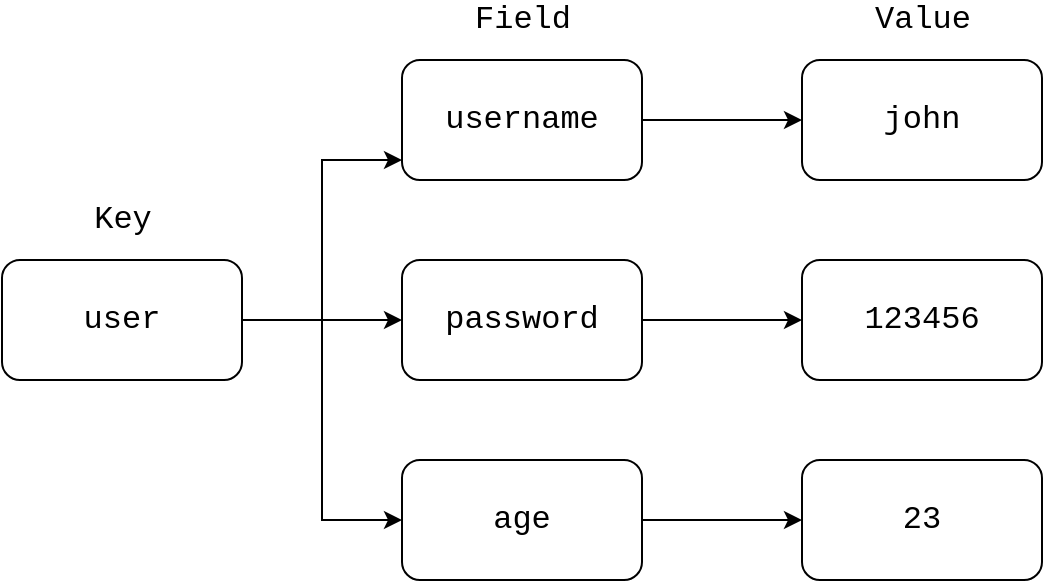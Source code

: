 <mxfile version="17.4.2" type="device" pages="20"><diagram id="8U42k3Ub6UFZXMqYhy73" name="Hash"><mxGraphModel dx="1106" dy="852" grid="1" gridSize="10" guides="1" tooltips="1" connect="1" arrows="1" fold="1" page="1" pageScale="1" pageWidth="3300" pageHeight="4681" math="0" shadow="0"><root><mxCell id="0"/><mxCell id="1" parent="0"/><mxCell id="q1ZWy8db2_BsoIQVd_Rx-3" value="" style="edgeStyle=orthogonalEdgeStyle;rounded=0;orthogonalLoop=1;jettySize=auto;html=1;fontSize=16;fontFamily=Courier New;" parent="1" source="q1ZWy8db2_BsoIQVd_Rx-1" target="q1ZWy8db2_BsoIQVd_Rx-2" edge="1"><mxGeometry relative="1" as="geometry"><Array as="points"><mxPoint x="560" y="350"/><mxPoint x="560" y="270"/></Array></mxGeometry></mxCell><mxCell id="q1ZWy8db2_BsoIQVd_Rx-5" value="" style="edgeStyle=orthogonalEdgeStyle;rounded=0;orthogonalLoop=1;jettySize=auto;html=1;fontSize=16;fontFamily=Courier New;" parent="1" source="q1ZWy8db2_BsoIQVd_Rx-1" target="q1ZWy8db2_BsoIQVd_Rx-4" edge="1"><mxGeometry relative="1" as="geometry"/></mxCell><mxCell id="q1ZWy8db2_BsoIQVd_Rx-7" value="" style="edgeStyle=orthogonalEdgeStyle;rounded=0;orthogonalLoop=1;jettySize=auto;html=1;fontSize=16;fontFamily=Courier New;" parent="1" source="q1ZWy8db2_BsoIQVd_Rx-1" target="q1ZWy8db2_BsoIQVd_Rx-6" edge="1"><mxGeometry relative="1" as="geometry"><Array as="points"><mxPoint x="560" y="350"/><mxPoint x="560" y="450"/></Array></mxGeometry></mxCell><mxCell id="q1ZWy8db2_BsoIQVd_Rx-1" value="user" style="rounded=1;whiteSpace=wrap;html=1;fontSize=16;fontFamily=Courier New;" parent="1" vertex="1"><mxGeometry x="400" y="320" width="120" height="60" as="geometry"/></mxCell><mxCell id="q1ZWy8db2_BsoIQVd_Rx-9" value="" style="edgeStyle=orthogonalEdgeStyle;rounded=0;orthogonalLoop=1;jettySize=auto;html=1;fontSize=16;fontFamily=Courier New;" parent="1" source="q1ZWy8db2_BsoIQVd_Rx-2" target="q1ZWy8db2_BsoIQVd_Rx-8" edge="1"><mxGeometry relative="1" as="geometry"/></mxCell><mxCell id="q1ZWy8db2_BsoIQVd_Rx-2" value="username" style="whiteSpace=wrap;html=1;rounded=1;fontSize=16;fontFamily=Courier New;" parent="1" vertex="1"><mxGeometry x="600" y="220" width="120" height="60" as="geometry"/></mxCell><mxCell id="q1ZWy8db2_BsoIQVd_Rx-11" value="" style="edgeStyle=orthogonalEdgeStyle;rounded=0;orthogonalLoop=1;jettySize=auto;html=1;fontSize=16;fontFamily=Courier New;" parent="1" source="q1ZWy8db2_BsoIQVd_Rx-4" target="q1ZWy8db2_BsoIQVd_Rx-10" edge="1"><mxGeometry relative="1" as="geometry"/></mxCell><mxCell id="q1ZWy8db2_BsoIQVd_Rx-4" value="password" style="whiteSpace=wrap;html=1;rounded=1;fontSize=16;fontFamily=Courier New;" parent="1" vertex="1"><mxGeometry x="600" y="320" width="120" height="60" as="geometry"/></mxCell><mxCell id="q1ZWy8db2_BsoIQVd_Rx-13" value="" style="edgeStyle=orthogonalEdgeStyle;rounded=0;orthogonalLoop=1;jettySize=auto;html=1;fontSize=16;fontFamily=Courier New;" parent="1" source="q1ZWy8db2_BsoIQVd_Rx-6" target="q1ZWy8db2_BsoIQVd_Rx-12" edge="1"><mxGeometry relative="1" as="geometry"/></mxCell><mxCell id="q1ZWy8db2_BsoIQVd_Rx-6" value="age" style="whiteSpace=wrap;html=1;rounded=1;fontSize=16;fontFamily=Courier New;" parent="1" vertex="1"><mxGeometry x="600" y="420" width="120" height="60" as="geometry"/></mxCell><mxCell id="q1ZWy8db2_BsoIQVd_Rx-8" value="john" style="whiteSpace=wrap;html=1;rounded=1;fontSize=16;fontFamily=Courier New;" parent="1" vertex="1"><mxGeometry x="800" y="220" width="120" height="60" as="geometry"/></mxCell><mxCell id="q1ZWy8db2_BsoIQVd_Rx-10" value="123456" style="whiteSpace=wrap;html=1;rounded=1;fontSize=16;fontFamily=Courier New;" parent="1" vertex="1"><mxGeometry x="800" y="320" width="120" height="60" as="geometry"/></mxCell><mxCell id="q1ZWy8db2_BsoIQVd_Rx-12" value="23" style="whiteSpace=wrap;html=1;rounded=1;fontSize=16;fontFamily=Courier New;" parent="1" vertex="1"><mxGeometry x="800" y="420" width="120" height="60" as="geometry"/></mxCell><mxCell id="q1ZWy8db2_BsoIQVd_Rx-14" value="Key" style="text;html=1;align=center;verticalAlign=middle;resizable=0;points=[];autosize=1;strokeColor=none;fillColor=none;fontSize=16;fontFamily=Courier New;" parent="1" vertex="1"><mxGeometry x="440" y="290" width="40" height="20" as="geometry"/></mxCell><mxCell id="q1ZWy8db2_BsoIQVd_Rx-15" value="Field" style="text;html=1;align=center;verticalAlign=middle;resizable=0;points=[];autosize=1;strokeColor=none;fillColor=none;fontSize=16;fontFamily=Courier New;" parent="1" vertex="1"><mxGeometry x="630" y="190" width="60" height="20" as="geometry"/></mxCell><mxCell id="q1ZWy8db2_BsoIQVd_Rx-16" value="Value" style="text;html=1;align=center;verticalAlign=middle;resizable=0;points=[];autosize=1;strokeColor=none;fillColor=none;fontSize=16;fontFamily=Courier New;" parent="1" vertex="1"><mxGeometry x="830" y="190" width="60" height="20" as="geometry"/></mxCell></root></mxGraphModel></diagram><diagram id="T-RdfckpX8Mb-Z0t80w1" name="监视器"><mxGraphModel dx="1116" dy="760" grid="1" gridSize="10" guides="1" tooltips="1" connect="1" arrows="1" fold="1" page="1" pageScale="1" pageWidth="3300" pageHeight="4681" math="0" shadow="0"><root><mxCell id="kMa0jPTXY8ZAmRojwA3r-0"/><mxCell id="kMa0jPTXY8ZAmRojwA3r-1" parent="kMa0jPTXY8ZAmRojwA3r-0"/><mxCell id="kMa0jPTXY8ZAmRojwA3r-4" value="" style="edgeStyle=orthogonalEdgeStyle;rounded=0;orthogonalLoop=1;jettySize=auto;html=1;fontSize=16;" parent="kMa0jPTXY8ZAmRojwA3r-1" source="kMa0jPTXY8ZAmRojwA3r-2" target="kMa0jPTXY8ZAmRojwA3r-3" edge="1"><mxGeometry relative="1" as="geometry"/></mxCell><mxCell id="kMa0jPTXY8ZAmRojwA3r-11" value="发送命令请求" style="edgeLabel;html=1;align=center;verticalAlign=middle;resizable=0;points=[];fontSize=16;" parent="kMa0jPTXY8ZAmRojwA3r-4" vertex="1" connectable="0"><mxGeometry x="-0.267" y="2" relative="1" as="geometry"><mxPoint as="offset"/></mxGeometry></mxCell><mxCell id="kMa0jPTXY8ZAmRojwA3r-2" value="客户端" style="ellipse;whiteSpace=wrap;html=1;aspect=fixed;fontSize=16;" parent="kMa0jPTXY8ZAmRojwA3r-1" vertex="1"><mxGeometry x="360" y="380" width="120" height="120" as="geometry"/></mxCell><mxCell id="kMa0jPTXY8ZAmRojwA3r-6" style="rounded=0;orthogonalLoop=1;jettySize=auto;html=1;exitX=1;exitY=0.5;exitDx=0;exitDy=0;entryX=0;entryY=0.5;entryDx=0;entryDy=0;fontSize=16;" parent="kMa0jPTXY8ZAmRojwA3r-1" source="kMa0jPTXY8ZAmRojwA3r-3" target="kMa0jPTXY8ZAmRojwA3r-5" edge="1"><mxGeometry relative="1" as="geometry"/></mxCell><mxCell id="kMa0jPTXY8ZAmRojwA3r-12" value="发送命令请求" style="edgeLabel;html=1;align=center;verticalAlign=middle;resizable=0;points=[];fontSize=16;" parent="kMa0jPTXY8ZAmRojwA3r-6" vertex="1" connectable="0"><mxGeometry x="-0.006" y="3" relative="1" as="geometry"><mxPoint x="12" y="2" as="offset"/></mxGeometry></mxCell><mxCell id="kMa0jPTXY8ZAmRojwA3r-8" style="edgeStyle=none;rounded=0;orthogonalLoop=1;jettySize=auto;html=1;exitX=1;exitY=0.5;exitDx=0;exitDy=0;entryX=0;entryY=0.5;entryDx=0;entryDy=0;fontSize=16;" parent="kMa0jPTXY8ZAmRojwA3r-1" source="kMa0jPTXY8ZAmRojwA3r-3" target="kMa0jPTXY8ZAmRojwA3r-7" edge="1"><mxGeometry relative="1" as="geometry"/></mxCell><mxCell id="kMa0jPTXY8ZAmRojwA3r-13" value="发送命令请求" style="edgeLabel;html=1;align=center;verticalAlign=middle;resizable=0;points=[];fontSize=16;" parent="kMa0jPTXY8ZAmRojwA3r-8" vertex="1" connectable="0"><mxGeometry x="0.04" y="1" relative="1" as="geometry"><mxPoint as="offset"/></mxGeometry></mxCell><mxCell id="kMa0jPTXY8ZAmRojwA3r-10" style="edgeStyle=none;rounded=0;orthogonalLoop=1;jettySize=auto;html=1;exitX=1;exitY=0.5;exitDx=0;exitDy=0;entryX=0;entryY=0.5;entryDx=0;entryDy=0;fontSize=16;" parent="kMa0jPTXY8ZAmRojwA3r-1" source="kMa0jPTXY8ZAmRojwA3r-3" target="kMa0jPTXY8ZAmRojwA3r-9" edge="1"><mxGeometry relative="1" as="geometry"/></mxCell><mxCell id="kMa0jPTXY8ZAmRojwA3r-14" value="发送命令请求" style="edgeLabel;html=1;align=center;verticalAlign=middle;resizable=0;points=[];fontSize=16;" parent="kMa0jPTXY8ZAmRojwA3r-10" vertex="1" connectable="0"><mxGeometry x="-0.165" y="-1" relative="1" as="geometry"><mxPoint x="27" y="9" as="offset"/></mxGeometry></mxCell><mxCell id="kMa0jPTXY8ZAmRojwA3r-3" value="服务器" style="whiteSpace=wrap;html=1;fontSize=16;" parent="kMa0jPTXY8ZAmRojwA3r-1" vertex="1"><mxGeometry x="640" y="320" width="80" height="240" as="geometry"/></mxCell><mxCell id="kMa0jPTXY8ZAmRojwA3r-5" value="监视器" style="ellipse;whiteSpace=wrap;html=1;aspect=fixed;fontSize=16;" parent="kMa0jPTXY8ZAmRojwA3r-1" vertex="1"><mxGeometry x="920" y="270" width="100" height="100" as="geometry"/></mxCell><mxCell id="kMa0jPTXY8ZAmRojwA3r-7" value="监视器" style="ellipse;whiteSpace=wrap;html=1;aspect=fixed;fontSize=16;" parent="kMa0jPTXY8ZAmRojwA3r-1" vertex="1"><mxGeometry x="920" y="390" width="100" height="100" as="geometry"/></mxCell><mxCell id="kMa0jPTXY8ZAmRojwA3r-9" value="监视器" style="ellipse;whiteSpace=wrap;html=1;aspect=fixed;fontSize=16;" parent="kMa0jPTXY8ZAmRojwA3r-1" vertex="1"><mxGeometry x="920" y="510" width="100" height="100" as="geometry"/></mxCell></root></mxGraphModel></diagram><diagram id="wVvh0j5dKaGONiqyBkws" name="发布订阅模型"><mxGraphModel dx="1116" dy="760" grid="1" gridSize="10" guides="1" tooltips="1" connect="1" arrows="1" fold="1" page="1" pageScale="1" pageWidth="827" pageHeight="1169" math="0" shadow="0"><root><mxCell id="Q5VNOOqYnGRaIE6lQrkB-0"/><mxCell id="Q5VNOOqYnGRaIE6lQrkB-1" parent="Q5VNOOqYnGRaIE6lQrkB-0"/><mxCell id="Q5VNOOqYnGRaIE6lQrkB-4" value="" style="edgeStyle=orthogonalEdgeStyle;rounded=0;orthogonalLoop=1;jettySize=auto;html=1;fontSize=16;" parent="Q5VNOOqYnGRaIE6lQrkB-1" source="Q5VNOOqYnGRaIE6lQrkB-2" target="Q5VNOOqYnGRaIE6lQrkB-3" edge="1"><mxGeometry relative="1" as="geometry"/></mxCell><mxCell id="Q5VNOOqYnGRaIE6lQrkB-9" value="channel msg" style="edgeLabel;html=1;align=center;verticalAlign=middle;resizable=0;points=[];fontSize=16;" parent="Q5VNOOqYnGRaIE6lQrkB-4" vertex="1" connectable="0"><mxGeometry x="-0.175" y="1" relative="1" as="geometry"><mxPoint as="offset"/></mxGeometry></mxCell><mxCell id="Q5VNOOqYnGRaIE6lQrkB-2" value="publisher" style="ellipse;whiteSpace=wrap;html=1;fontSize=16;" parent="Q5VNOOqYnGRaIE6lQrkB-1" vertex="1"><mxGeometry x="40" y="300" width="120" height="80" as="geometry"/></mxCell><mxCell id="Q5VNOOqYnGRaIE6lQrkB-6" value="" style="edgeStyle=orthogonalEdgeStyle;rounded=0;orthogonalLoop=1;jettySize=auto;html=1;fontSize=16;" parent="Q5VNOOqYnGRaIE6lQrkB-1" source="Q5VNOOqYnGRaIE6lQrkB-3" target="Q5VNOOqYnGRaIE6lQrkB-5" edge="1"><mxGeometry relative="1" as="geometry"/></mxCell><mxCell id="Q5VNOOqYnGRaIE6lQrkB-13" value="msg" style="edgeLabel;html=1;align=center;verticalAlign=middle;resizable=0;points=[];fontSize=16;" parent="Q5VNOOqYnGRaIE6lQrkB-6" vertex="1" connectable="0"><mxGeometry x="0.163" y="1" relative="1" as="geometry"><mxPoint as="offset"/></mxGeometry></mxCell><mxCell id="Q5VNOOqYnGRaIE6lQrkB-10" style="rounded=0;orthogonalLoop=1;jettySize=auto;html=1;exitX=1;exitY=0.5;exitDx=0;exitDy=0;entryX=0;entryY=0.5;entryDx=0;entryDy=0;fontSize=16;" parent="Q5VNOOqYnGRaIE6lQrkB-1" source="Q5VNOOqYnGRaIE6lQrkB-3" target="Q5VNOOqYnGRaIE6lQrkB-8" edge="1"><mxGeometry relative="1" as="geometry"/></mxCell><mxCell id="Q5VNOOqYnGRaIE6lQrkB-12" value="msg" style="edgeLabel;html=1;align=center;verticalAlign=middle;resizable=0;points=[];fontSize=16;" parent="Q5VNOOqYnGRaIE6lQrkB-10" vertex="1" connectable="0"><mxGeometry x="0.183" y="1" relative="1" as="geometry"><mxPoint as="offset"/></mxGeometry></mxCell><mxCell id="Q5VNOOqYnGRaIE6lQrkB-11" style="edgeStyle=none;rounded=0;orthogonalLoop=1;jettySize=auto;html=1;exitX=1;exitY=0.5;exitDx=0;exitDy=0;entryX=0;entryY=0.5;entryDx=0;entryDy=0;fontSize=16;" parent="Q5VNOOqYnGRaIE6lQrkB-1" source="Q5VNOOqYnGRaIE6lQrkB-3" target="Q5VNOOqYnGRaIE6lQrkB-7" edge="1"><mxGeometry relative="1" as="geometry"/></mxCell><mxCell id="Q5VNOOqYnGRaIE6lQrkB-14" value="msg" style="edgeLabel;html=1;align=center;verticalAlign=middle;resizable=0;points=[];fontSize=16;" parent="Q5VNOOqYnGRaIE6lQrkB-11" vertex="1" connectable="0"><mxGeometry x="0.114" y="2" relative="1" as="geometry"><mxPoint as="offset"/></mxGeometry></mxCell><mxCell id="Q5VNOOqYnGRaIE6lQrkB-3" value="channel" style="whiteSpace=wrap;html=1;fontSize=16;" parent="Q5VNOOqYnGRaIE6lQrkB-1" vertex="1"><mxGeometry x="320" y="310" width="120" height="60" as="geometry"/></mxCell><mxCell id="Q5VNOOqYnGRaIE6lQrkB-5" value="subscriber_2" style="ellipse;whiteSpace=wrap;html=1;fontSize=16;" parent="Q5VNOOqYnGRaIE6lQrkB-1" vertex="1"><mxGeometry x="600" y="310" width="120" height="60" as="geometry"/></mxCell><mxCell id="Q5VNOOqYnGRaIE6lQrkB-7" value="subscriber_3" style="ellipse;whiteSpace=wrap;html=1;fontSize=16;" parent="Q5VNOOqYnGRaIE6lQrkB-1" vertex="1"><mxGeometry x="600" y="420" width="120" height="60" as="geometry"/></mxCell><mxCell id="Q5VNOOqYnGRaIE6lQrkB-8" value="subscriber_1" style="ellipse;whiteSpace=wrap;html=1;fontSize=16;" parent="Q5VNOOqYnGRaIE6lQrkB-1" vertex="1"><mxGeometry x="600" y="200" width="120" height="60" as="geometry"/></mxCell></root></mxGraphModel></diagram><diagram id="pW1yIMhocaIFfkong4Bq" name="RDB执行流程"><mxGraphModel dx="1116" dy="760" grid="1" gridSize="10" guides="1" tooltips="1" connect="1" arrows="1" fold="1" page="1" pageScale="1" pageWidth="827" pageHeight="1169" math="0" shadow="0"><root><mxCell id="qkLMDKC4F90Tl74TPV96-0"/><mxCell id="qkLMDKC4F90Tl74TPV96-1" parent="qkLMDKC4F90Tl74TPV96-0"/><mxCell id="qkLMDKC4F90Tl74TPV96-4" value="" style="edgeStyle=orthogonalEdgeStyle;rounded=0;orthogonalLoop=1;jettySize=auto;html=1;fontSize=16;fontFamily=Courier New;" parent="qkLMDKC4F90Tl74TPV96-1" source="qkLMDKC4F90Tl74TPV96-2" target="qkLMDKC4F90Tl74TPV96-3" edge="1"><mxGeometry relative="1" as="geometry"/></mxCell><mxCell id="qkLMDKC4F90Tl74TPV96-19" value="(1)" style="edgeLabel;html=1;align=center;verticalAlign=middle;resizable=0;points=[];fontSize=16;fontFamily=Courier New;" parent="qkLMDKC4F90Tl74TPV96-4" vertex="1" connectable="0"><mxGeometry x="-0.125" y="1" relative="1" as="geometry"><mxPoint as="offset"/></mxGeometry></mxCell><mxCell id="qkLMDKC4F90Tl74TPV96-2" value="bgsave" style="rounded=1;whiteSpace=wrap;html=1;fontSize=16;fontFamily=Courier New;" parent="qkLMDKC4F90Tl74TPV96-1" vertex="1"><mxGeometry x="340" y="80" width="120" height="60" as="geometry"/></mxCell><mxCell id="qkLMDKC4F90Tl74TPV96-6" value="" style="edgeStyle=orthogonalEdgeStyle;rounded=0;orthogonalLoop=1;jettySize=auto;html=1;fontSize=16;fontFamily=Courier New;" parent="qkLMDKC4F90Tl74TPV96-1" source="qkLMDKC4F90Tl74TPV96-3" target="qkLMDKC4F90Tl74TPV96-5" edge="1"><mxGeometry relative="1" as="geometry"/></mxCell><mxCell id="qkLMDKC4F90Tl74TPV96-20" value="(2)" style="edgeLabel;html=1;align=center;verticalAlign=middle;resizable=0;points=[];fontSize=16;fontFamily=Courier New;" parent="qkLMDKC4F90Tl74TPV96-6" vertex="1" connectable="0"><mxGeometry x="-0.025" relative="1" as="geometry"><mxPoint as="offset"/></mxGeometry></mxCell><mxCell id="qkLMDKC4F90Tl74TPV96-10" style="edgeStyle=orthogonalEdgeStyle;rounded=0;orthogonalLoop=1;jettySize=auto;html=1;exitX=0;exitY=0.5;exitDx=0;exitDy=0;entryX=1;entryY=0.5;entryDx=0;entryDy=0;entryPerimeter=0;fontSize=16;fontFamily=Courier New;" parent="qkLMDKC4F90Tl74TPV96-1" source="qkLMDKC4F90Tl74TPV96-3" target="qkLMDKC4F90Tl74TPV96-9" edge="1"><mxGeometry relative="1" as="geometry"/></mxCell><mxCell id="qkLMDKC4F90Tl74TPV96-3" value="父进程" style="whiteSpace=wrap;html=1;rounded=1;fontSize=16;fontFamily=Courier New;" parent="qkLMDKC4F90Tl74TPV96-1" vertex="1"><mxGeometry x="340" y="220" width="120" height="60" as="geometry"/></mxCell><mxCell id="qkLMDKC4F90Tl74TPV96-8" value="" style="edgeStyle=orthogonalEdgeStyle;rounded=0;orthogonalLoop=1;jettySize=auto;html=1;fontSize=16;fontFamily=Courier New;" parent="qkLMDKC4F90Tl74TPV96-1" source="qkLMDKC4F90Tl74TPV96-5" target="qkLMDKC4F90Tl74TPV96-7" edge="1"><mxGeometry relative="1" as="geometry"/></mxCell><mxCell id="qkLMDKC4F90Tl74TPV96-21" value="(3)" style="edgeLabel;html=1;align=center;verticalAlign=middle;resizable=0;points=[];fontSize=16;fontFamily=Courier New;" parent="qkLMDKC4F90Tl74TPV96-8" vertex="1" connectable="0"><mxGeometry y="-1" relative="1" as="geometry"><mxPoint as="offset"/></mxGeometry></mxCell><mxCell id="qkLMDKC4F90Tl74TPV96-12" value="" style="edgeStyle=orthogonalEdgeStyle;rounded=0;orthogonalLoop=1;jettySize=auto;html=1;fontSize=16;fontFamily=Courier New;" parent="qkLMDKC4F90Tl74TPV96-1" source="qkLMDKC4F90Tl74TPV96-5" target="qkLMDKC4F90Tl74TPV96-11" edge="1"><mxGeometry relative="1" as="geometry"/></mxCell><mxCell id="qkLMDKC4F90Tl74TPV96-5" value="fork" style="whiteSpace=wrap;html=1;rounded=1;fontSize=16;fontFamily=Courier New;" parent="qkLMDKC4F90Tl74TPV96-1" vertex="1"><mxGeometry x="340" y="360" width="120" height="60" as="geometry"/></mxCell><mxCell id="qkLMDKC4F90Tl74TPV96-7" value="响应其他命令" style="ellipse;whiteSpace=wrap;html=1;rounded=1;fontSize=16;fontFamily=Courier New;" parent="qkLMDKC4F90Tl74TPV96-1" vertex="1"><mxGeometry x="340" y="500" width="120" height="60" as="geometry"/></mxCell><mxCell id="qkLMDKC4F90Tl74TPV96-9" value="有其他子进程正在执行，直接返回" style="strokeWidth=1;html=1;shape=mxgraph.flowchart.terminator;whiteSpace=wrap;fontSize=16;fontFamily=Courier New;" parent="qkLMDKC4F90Tl74TPV96-1" vertex="1"><mxGeometry x="90" y="210" width="140" height="80" as="geometry"/></mxCell><mxCell id="qkLMDKC4F90Tl74TPV96-13" style="rounded=0;orthogonalLoop=1;jettySize=auto;html=1;exitX=0.5;exitY=0;exitDx=0;exitDy=0;entryX=1;entryY=0.5;entryDx=0;entryDy=0;fontSize=16;fontFamily=Courier New;" parent="qkLMDKC4F90Tl74TPV96-1" source="qkLMDKC4F90Tl74TPV96-11" target="qkLMDKC4F90Tl74TPV96-3" edge="1"><mxGeometry relative="1" as="geometry"/></mxCell><mxCell id="qkLMDKC4F90Tl74TPV96-23" value="(5)" style="edgeLabel;html=1;align=center;verticalAlign=middle;resizable=0;points=[];fontSize=16;fontFamily=Courier New;" parent="qkLMDKC4F90Tl74TPV96-13" vertex="1" connectable="0"><mxGeometry x="-0.032" relative="1" as="geometry"><mxPoint x="8" y="13" as="offset"/></mxGeometry></mxCell><mxCell id="qkLMDKC4F90Tl74TPV96-17" value="" style="edgeStyle=none;rounded=0;orthogonalLoop=1;jettySize=auto;html=1;fontSize=16;fontFamily=Courier New;" parent="qkLMDKC4F90Tl74TPV96-1" source="qkLMDKC4F90Tl74TPV96-11" target="qkLMDKC4F90Tl74TPV96-16" edge="1"><mxGeometry relative="1" as="geometry"/></mxCell><mxCell id="qkLMDKC4F90Tl74TPV96-22" value="(4)" style="edgeLabel;html=1;align=center;verticalAlign=middle;resizable=0;points=[];fontSize=16;fontFamily=Courier New;" parent="qkLMDKC4F90Tl74TPV96-17" vertex="1" connectable="0"><mxGeometry x="-0.325" y="-1" relative="1" as="geometry"><mxPoint x="1" y="13" as="offset"/></mxGeometry></mxCell><mxCell id="qkLMDKC4F90Tl74TPV96-11" value="子进程" style="whiteSpace=wrap;html=1;rounded=1;fontSize=16;fontFamily=Courier New;" parent="qkLMDKC4F90Tl74TPV96-1" vertex="1"><mxGeometry x="540" y="360" width="120" height="60" as="geometry"/></mxCell><mxCell id="qkLMDKC4F90Tl74TPV96-16" value="生成 RDB 文件" style="whiteSpace=wrap;html=1;rounded=1;fontSize=16;fontFamily=Courier New;" parent="qkLMDKC4F90Tl74TPV96-1" vertex="1"><mxGeometry x="540" y="500" width="120" height="60" as="geometry"/></mxCell><mxCell id="qkLMDKC4F90Tl74TPV96-18" value="信号通知父进程" style="strokeWidth=1;html=1;shape=mxgraph.flowchart.terminator;whiteSpace=wrap;fontSize=16;fontFamily=Courier New;" parent="qkLMDKC4F90Tl74TPV96-1" vertex="1"><mxGeometry x="560" y="270" width="120" height="50" as="geometry"/></mxCell></root></mxGraphModel></diagram><diagram id="ATz9luklMKQc3zhEK5ON" name="AOF重写缓存"><mxGraphModel dx="1106" dy="852" grid="1" gridSize="10" guides="1" tooltips="1" connect="1" arrows="1" fold="1" page="1" pageScale="1" pageWidth="827" pageHeight="1169" math="0" shadow="0"><root><mxCell id="bVzlki7x-jE6ayQzev3L-0"/><mxCell id="bVzlki7x-jE6ayQzev3L-1" parent="bVzlki7x-jE6ayQzev3L-0"/><mxCell id="bVzlki7x-jE6ayQzev3L-4" value="" style="edgeStyle=orthogonalEdgeStyle;rounded=0;orthogonalLoop=1;jettySize=auto;html=1;dashed=1;strokeWidth=2;fontSize=16;" parent="bVzlki7x-jE6ayQzev3L-1" source="bVzlki7x-jE6ayQzev3L-2" target="bVzlki7x-jE6ayQzev3L-3" edge="1"><mxGeometry relative="1" as="geometry"/></mxCell><mxCell id="bVzlki7x-jE6ayQzev3L-9" value="命令请求" style="edgeLabel;html=1;align=center;verticalAlign=middle;resizable=0;points=[];fontSize=16;" parent="bVzlki7x-jE6ayQzev3L-4" vertex="1" connectable="0"><mxGeometry x="-0.3" y="1" relative="1" as="geometry"><mxPoint as="offset"/></mxGeometry></mxCell><mxCell id="bVzlki7x-jE6ayQzev3L-2" value="客户端" style="strokeWidth=2;html=1;shape=mxgraph.flowchart.start_1;whiteSpace=wrap;fontSize=16;" parent="bVzlki7x-jE6ayQzev3L-1" vertex="1"><mxGeometry x="290" y="90" width="100" height="60" as="geometry"/></mxCell><mxCell id="bVzlki7x-jE6ayQzev3L-6" value="" style="edgeStyle=orthogonalEdgeStyle;rounded=0;orthogonalLoop=1;jettySize=auto;html=1;curved=1;dashed=1;strokeWidth=2;fontSize=16;" parent="bVzlki7x-jE6ayQzev3L-1" source="bVzlki7x-jE6ayQzev3L-3" target="bVzlki7x-jE6ayQzev3L-5" edge="1"><mxGeometry relative="1" as="geometry"/></mxCell><mxCell id="bVzlki7x-jE6ayQzev3L-10" value="命令协议内容" style="edgeLabel;html=1;align=center;verticalAlign=middle;resizable=0;points=[];fontSize=16;" parent="bVzlki7x-jE6ayQzev3L-6" vertex="1" connectable="0"><mxGeometry x="0.229" y="-2" relative="1" as="geometry"><mxPoint x="14" as="offset"/></mxGeometry></mxCell><mxCell id="bVzlki7x-jE6ayQzev3L-8" style="edgeStyle=orthogonalEdgeStyle;rounded=0;orthogonalLoop=1;jettySize=auto;html=1;exitX=0.5;exitY=1;exitDx=0;exitDy=0;entryX=0.5;entryY=0;entryDx=0;entryDy=0;curved=1;dashed=1;strokeWidth=2;fontSize=16;" parent="bVzlki7x-jE6ayQzev3L-1" source="bVzlki7x-jE6ayQzev3L-3" target="bVzlki7x-jE6ayQzev3L-7" edge="1"><mxGeometry relative="1" as="geometry"/></mxCell><mxCell id="bVzlki7x-jE6ayQzev3L-12" value="命令协议内容" style="edgeLabel;html=1;align=center;verticalAlign=middle;resizable=0;points=[];fontSize=16;" parent="bVzlki7x-jE6ayQzev3L-8" vertex="1" connectable="0"><mxGeometry y="2" relative="1" as="geometry"><mxPoint x="14" as="offset"/></mxGeometry></mxCell><mxCell id="bVzlki7x-jE6ayQzev3L-3" value="服务器" style="ellipse;whiteSpace=wrap;html=1;strokeWidth=2;fontSize=16;" parent="bVzlki7x-jE6ayQzev3L-1" vertex="1"><mxGeometry x="280" y="230" width="120" height="60" as="geometry"/></mxCell><mxCell id="bVzlki7x-jE6ayQzev3L-5" value="现有 AOF 文件" style="whiteSpace=wrap;html=1;strokeWidth=2;fontSize=16;" parent="bVzlki7x-jE6ayQzev3L-1" vertex="1"><mxGeometry x="160" y="380" width="120" height="60" as="geometry"/></mxCell><mxCell id="bVzlki7x-jE6ayQzev3L-7" value="AOF 重写缓存" style="whiteSpace=wrap;html=1;strokeWidth=2;fontSize=16;" parent="bVzlki7x-jE6ayQzev3L-1" vertex="1"><mxGeometry x="400" y="380" width="120" height="60" as="geometry"/></mxCell></root></mxGraphModel></diagram><diagram id="9MKJ-FJzu69k7Dt-HY07" name="AOF 文件的载入与数据还原"><mxGraphModel dx="1566" dy="908" grid="1" gridSize="10" guides="1" tooltips="1" connect="1" arrows="1" fold="1" page="1" pageScale="1" pageWidth="827" pageHeight="1169" math="0" shadow="0"><root><mxCell id="0"/><mxCell id="1" parent="0"/><mxCell id="cPfIh7pKHmjWrLU-Et0N-3" value="" style="edgeStyle=orthogonalEdgeStyle;rounded=0;orthogonalLoop=1;jettySize=auto;html=1;fontSize=16;" parent="1" source="cPfIh7pKHmjWrLU-Et0N-1" target="cPfIh7pKHmjWrLU-Et0N-2" edge="1"><mxGeometry relative="1" as="geometry"/></mxCell><mxCell id="cPfIh7pKHmjWrLU-Et0N-1" value="服务器启动&lt;br style=&quot;font-size: 16px;&quot;&gt;载入程序" style="rounded=1;whiteSpace=wrap;html=1;fontSize=16;" parent="1" vertex="1"><mxGeometry x="40" y="280" width="120" height="60" as="geometry"/></mxCell><mxCell id="cPfIh7pKHmjWrLU-Et0N-5" value="" style="edgeStyle=orthogonalEdgeStyle;rounded=0;orthogonalLoop=1;jettySize=auto;html=1;fontSize=16;" parent="1" source="cPfIh7pKHmjWrLU-Et0N-2" target="cPfIh7pKHmjWrLU-Et0N-4" edge="1"><mxGeometry relative="1" as="geometry"/></mxCell><mxCell id="cPfIh7pKHmjWrLU-Et0N-2" value="创建伪客户端" style="whiteSpace=wrap;html=1;rounded=1;fontSize=16;" parent="1" vertex="1"><mxGeometry x="240" y="280" width="120" height="60" as="geometry"/></mxCell><mxCell id="cPfIh7pKHmjWrLU-Et0N-7" value="" style="edgeStyle=orthogonalEdgeStyle;rounded=0;orthogonalLoop=1;jettySize=auto;html=1;fontSize=16;" parent="1" source="cPfIh7pKHmjWrLU-Et0N-4" target="cPfIh7pKHmjWrLU-Et0N-6" edge="1"><mxGeometry relative="1" as="geometry"/></mxCell><mxCell id="cPfIh7pKHmjWrLU-Et0N-4" value="从 AOF 文件中读取一条写命令" style="whiteSpace=wrap;html=1;rounded=1;fontSize=16;" parent="1" vertex="1"><mxGeometry x="440" y="280" width="120" height="60" as="geometry"/></mxCell><mxCell id="cPfIh7pKHmjWrLU-Et0N-9" value="" style="edgeStyle=orthogonalEdgeStyle;rounded=0;orthogonalLoop=1;jettySize=auto;html=1;fontSize=16;" parent="1" source="cPfIh7pKHmjWrLU-Et0N-6" target="cPfIh7pKHmjWrLU-Et0N-8" edge="1"><mxGeometry relative="1" as="geometry"/></mxCell><mxCell id="cPfIh7pKHmjWrLU-Et0N-6" value="使用伪客户端执行写命令" style="whiteSpace=wrap;html=1;rounded=1;fontSize=16;" parent="1" vertex="1"><mxGeometry x="440" y="420" width="120" height="60" as="geometry"/></mxCell><mxCell id="cPfIh7pKHmjWrLU-Et0N-11" value="" style="edgeStyle=orthogonalEdgeStyle;rounded=0;orthogonalLoop=1;jettySize=auto;html=1;fontSize=16;" parent="1" source="cPfIh7pKHmjWrLU-Et0N-8" target="cPfIh7pKHmjWrLU-Et0N-10" edge="1"><mxGeometry relative="1" as="geometry"/></mxCell><mxCell id="cPfIh7pKHmjWrLU-Et0N-13" value="Y" style="edgeLabel;html=1;align=center;verticalAlign=middle;resizable=0;points=[];fontSize=16;" parent="cPfIh7pKHmjWrLU-Et0N-11" vertex="1" connectable="0"><mxGeometry x="-0.25" y="1" relative="1" as="geometry"><mxPoint as="offset"/></mxGeometry></mxCell><mxCell id="cPfIh7pKHmjWrLU-Et0N-12" style="edgeStyle=orthogonalEdgeStyle;rounded=0;orthogonalLoop=1;jettySize=auto;html=1;exitX=1;exitY=0.5;exitDx=0;exitDy=0;entryX=1;entryY=0.5;entryDx=0;entryDy=0;fontSize=16;" parent="1" source="cPfIh7pKHmjWrLU-Et0N-8" target="cPfIh7pKHmjWrLU-Et0N-4" edge="1"><mxGeometry relative="1" as="geometry"><Array as="points"><mxPoint x="640" y="625"/><mxPoint x="640" y="310"/></Array></mxGeometry></mxCell><mxCell id="cPfIh7pKHmjWrLU-Et0N-14" value="N" style="edgeLabel;html=1;align=center;verticalAlign=middle;resizable=0;points=[];fontSize=16;" parent="cPfIh7pKHmjWrLU-Et0N-12" vertex="1" connectable="0"><mxGeometry x="0.072" y="1" relative="1" as="geometry"><mxPoint as="offset"/></mxGeometry></mxCell><mxCell id="cPfIh7pKHmjWrLU-Et0N-8" value="所有写命令是否已经执行完" style="rhombus;whiteSpace=wrap;html=1;rounded=1;fontSize=16;" parent="1" vertex="1"><mxGeometry x="420" y="550" width="160" height="150" as="geometry"/></mxCell><mxCell id="cPfIh7pKHmjWrLU-Et0N-10" value="载入完毕" style="whiteSpace=wrap;html=1;rounded=1;fontSize=16;" parent="1" vertex="1"><mxGeometry x="440" y="780" width="120" height="60" as="geometry"/></mxCell></root></mxGraphModel></diagram><diagram id="pZ7hzUjQf5VGQ7j8YQx4" name="底层数据结构关系"><mxGraphModel dx="1566" dy="908" grid="1" gridSize="10" guides="1" tooltips="1" connect="1" arrows="1" fold="1" page="1" pageScale="1" pageWidth="827" pageHeight="1169" math="0" shadow="0"><root><mxCell id="xQcm7mDz5nOTemjwJ6q3-0"/><mxCell id="xQcm7mDz5nOTemjwJ6q3-1" parent="xQcm7mDz5nOTemjwJ6q3-0"/><mxCell id="xQcm7mDz5nOTemjwJ6q3-4" value="" style="edgeStyle=orthogonalEdgeStyle;rounded=0;orthogonalLoop=1;jettySize=auto;html=1;fontSize=16;fontFamily=Courier New;" parent="xQcm7mDz5nOTemjwJ6q3-1" source="xQcm7mDz5nOTemjwJ6q3-2" target="xQcm7mDz5nOTemjwJ6q3-3" edge="1"><mxGeometry relative="1" as="geometry"/></mxCell><mxCell id="xQcm7mDz5nOTemjwJ6q3-20" value="1 ... n" style="edgeLabel;html=1;align=center;verticalAlign=middle;resizable=0;points=[];fontSize=16;fontFamily=Courier New;" parent="xQcm7mDz5nOTemjwJ6q3-4" vertex="1" connectable="0"><mxGeometry x="-0.21" y="1" relative="1" as="geometry"><mxPoint as="offset"/></mxGeometry></mxCell><mxCell id="xQcm7mDz5nOTemjwJ6q3-2" value="Redis 实例" style="rounded=0;whiteSpace=wrap;html=1;fontSize=16;fontFamily=Courier New;" parent="xQcm7mDz5nOTemjwJ6q3-1" vertex="1"><mxGeometry x="30" y="430" width="120" height="60" as="geometry"/></mxCell><mxCell id="xQcm7mDz5nOTemjwJ6q3-6" value="" style="edgeStyle=orthogonalEdgeStyle;rounded=0;orthogonalLoop=1;jettySize=auto;html=1;fontSize=16;fontFamily=Courier New;" parent="xQcm7mDz5nOTemjwJ6q3-1" source="xQcm7mDz5nOTemjwJ6q3-3" target="xQcm7mDz5nOTemjwJ6q3-5" edge="1"><mxGeometry relative="1" as="geometry"/></mxCell><mxCell id="xQcm7mDz5nOTemjwJ6q3-21" value="1 ... n" style="edgeLabel;html=1;align=center;verticalAlign=middle;resizable=0;points=[];fontSize=16;fontFamily=Courier New;" parent="xQcm7mDz5nOTemjwJ6q3-6" vertex="1" connectable="0"><mxGeometry x="-0.371" y="1" relative="1" as="geometry"><mxPoint as="offset"/></mxGeometry></mxCell><mxCell id="xQcm7mDz5nOTemjwJ6q3-3" value="DB&lt;br style=&quot;font-size: 16px;&quot;&gt;(Redis DB)" style="whiteSpace=wrap;html=1;rounded=0;fontSize=16;fontFamily=Courier New;" parent="xQcm7mDz5nOTemjwJ6q3-1" vertex="1"><mxGeometry x="280" y="430" width="120" height="60" as="geometry"/></mxCell><mxCell id="xQcm7mDz5nOTemjwJ6q3-8" value="" style="edgeStyle=orthogonalEdgeStyle;rounded=0;orthogonalLoop=1;jettySize=auto;html=1;fontSize=16;fontFamily=Courier New;" parent="xQcm7mDz5nOTemjwJ6q3-1" source="xQcm7mDz5nOTemjwJ6q3-5" target="xQcm7mDz5nOTemjwJ6q3-7" edge="1"><mxGeometry relative="1" as="geometry"/></mxCell><mxCell id="xQcm7mDz5nOTemjwJ6q3-5" value="Key" style="whiteSpace=wrap;html=1;rounded=0;fontSize=16;fontFamily=Courier New;" parent="xQcm7mDz5nOTemjwJ6q3-1" vertex="1"><mxGeometry x="600" y="430" width="120" height="60" as="geometry"/></mxCell><mxCell id="xQcm7mDz5nOTemjwJ6q3-10" value="" style="edgeStyle=orthogonalEdgeStyle;rounded=0;orthogonalLoop=1;jettySize=auto;html=1;endArrow=block;endFill=0;entryX=1;entryY=0.5;entryDx=0;entryDy=0;exitX=0;exitY=0.5;exitDx=0;exitDy=0;fontSize=16;fontFamily=Courier New;" parent="xQcm7mDz5nOTemjwJ6q3-1" source="xQcm7mDz5nOTemjwJ6q3-9" target="xQcm7mDz5nOTemjwJ6q3-7" edge="1"><mxGeometry relative="1" as="geometry"><mxPoint x="1030" y="220" as="sourcePoint"/><mxPoint x="990" y="190" as="targetPoint"/></mxGeometry></mxCell><mxCell id="xQcm7mDz5nOTemjwJ6q3-7" value="Value&lt;br style=&quot;font-size: 16px;&quot;&gt;(RedisObject)" style="whiteSpace=wrap;html=1;rounded=0;fontSize=16;fontFamily=Courier New;" parent="xQcm7mDz5nOTemjwJ6q3-1" vertex="1"><mxGeometry x="850" y="430" width="120" height="60" as="geometry"/></mxCell><mxCell id="xQcm7mDz5nOTemjwJ6q3-9" value="map(Hash)" style="whiteSpace=wrap;html=1;rounded=0;fontSize=16;fontFamily=Courier New;" parent="xQcm7mDz5nOTemjwJ6q3-1" vertex="1"><mxGeometry x="1047" y="430" width="120" height="60" as="geometry"/></mxCell><mxCell id="xQcm7mDz5nOTemjwJ6q3-11" value="" style="edgeStyle=orthogonalEdgeStyle;rounded=0;orthogonalLoop=1;jettySize=auto;html=1;endArrow=block;endFill=0;entryX=1;entryY=0.5;entryDx=0;entryDy=0;exitX=0;exitY=0.5;exitDx=0;exitDy=0;fontSize=16;fontFamily=Courier New;" parent="xQcm7mDz5nOTemjwJ6q3-1" source="xQcm7mDz5nOTemjwJ6q3-12" target="xQcm7mDz5nOTemjwJ6q3-7" edge="1"><mxGeometry relative="1" as="geometry"><mxPoint x="1060" y="330" as="sourcePoint"/><mxPoint x="1010" y="300" as="targetPoint"/><Array as="points"><mxPoint x="1009" y="250"/><mxPoint x="1009" y="460"/></Array></mxGeometry></mxCell><mxCell id="xQcm7mDz5nOTemjwJ6q3-19" style="edgeStyle=orthogonalEdgeStyle;rounded=0;orthogonalLoop=1;jettySize=auto;html=1;entryX=0.5;entryY=0;entryDx=0;entryDy=0;endArrow=block;endFill=0;fontSize=16;fontFamily=Courier New;" parent="xQcm7mDz5nOTemjwJ6q3-1" source="xQcm7mDz5nOTemjwJ6q3-12" target="xQcm7mDz5nOTemjwJ6q3-5" edge="1"><mxGeometry relative="1" as="geometry"/></mxCell><mxCell id="xQcm7mDz5nOTemjwJ6q3-12" value="String" style="whiteSpace=wrap;html=1;rounded=0;fontSize=16;fontFamily=Courier New;" parent="xQcm7mDz5nOTemjwJ6q3-1" vertex="1"><mxGeometry x="1047" y="220" width="120" height="60" as="geometry"/></mxCell><mxCell id="xQcm7mDz5nOTemjwJ6q3-13" value="" style="edgeStyle=orthogonalEdgeStyle;rounded=0;orthogonalLoop=1;jettySize=auto;html=1;endArrow=block;endFill=0;entryX=1;entryY=0.5;entryDx=0;entryDy=0;exitX=0;exitY=0.5;exitDx=0;exitDy=0;fontSize=16;fontFamily=Courier New;" parent="xQcm7mDz5nOTemjwJ6q3-1" source="xQcm7mDz5nOTemjwJ6q3-14" target="xQcm7mDz5nOTemjwJ6q3-7" edge="1"><mxGeometry relative="1" as="geometry"><mxPoint x="1080" y="450" as="sourcePoint"/><mxPoint x="1030" y="420" as="targetPoint"/><Array as="points"><mxPoint x="1010" y="360"/><mxPoint x="1010" y="460"/></Array></mxGeometry></mxCell><mxCell id="xQcm7mDz5nOTemjwJ6q3-14" value="List" style="whiteSpace=wrap;html=1;rounded=0;fontSize=16;fontFamily=Courier New;" parent="xQcm7mDz5nOTemjwJ6q3-1" vertex="1"><mxGeometry x="1047" y="330" width="120" height="60" as="geometry"/></mxCell><mxCell id="xQcm7mDz5nOTemjwJ6q3-15" value="" style="edgeStyle=orthogonalEdgeStyle;rounded=0;orthogonalLoop=1;jettySize=auto;html=1;endArrow=block;endFill=0;entryX=1;entryY=0.5;entryDx=0;entryDy=0;exitX=0;exitY=0.5;exitDx=0;exitDy=0;fontSize=16;fontFamily=Courier New;" parent="xQcm7mDz5nOTemjwJ6q3-1" source="xQcm7mDz5nOTemjwJ6q3-16" target="xQcm7mDz5nOTemjwJ6q3-7" edge="1"><mxGeometry relative="1" as="geometry"><mxPoint x="1100" y="570" as="sourcePoint"/><mxPoint x="1050" y="540" as="targetPoint"/></mxGeometry></mxCell><mxCell id="xQcm7mDz5nOTemjwJ6q3-16" value="Set" style="whiteSpace=wrap;html=1;rounded=0;fontSize=16;fontFamily=Courier New;" parent="xQcm7mDz5nOTemjwJ6q3-1" vertex="1"><mxGeometry x="1047" y="525" width="120" height="60" as="geometry"/></mxCell><mxCell id="xQcm7mDz5nOTemjwJ6q3-17" value="" style="edgeStyle=orthogonalEdgeStyle;rounded=0;orthogonalLoop=1;jettySize=auto;html=1;endArrow=block;endFill=0;entryX=1;entryY=0.5;entryDx=0;entryDy=0;exitX=0;exitY=0.5;exitDx=0;exitDy=0;fontSize=16;fontFamily=Courier New;" parent="xQcm7mDz5nOTemjwJ6q3-1" source="xQcm7mDz5nOTemjwJ6q3-18" target="xQcm7mDz5nOTemjwJ6q3-7" edge="1"><mxGeometry relative="1" as="geometry"><mxPoint x="1080" y="680" as="sourcePoint"/><mxPoint x="1030" y="650" as="targetPoint"/><Array as="points"><mxPoint x="1009" y="650"/><mxPoint x="1009" y="460"/></Array></mxGeometry></mxCell><mxCell id="xQcm7mDz5nOTemjwJ6q3-18" value="SotedSet" style="whiteSpace=wrap;html=1;rounded=0;fontSize=16;fontFamily=Courier New;" parent="xQcm7mDz5nOTemjwJ6q3-1" vertex="1"><mxGeometry x="1047" y="620" width="120" height="60" as="geometry"/></mxCell></root></mxGraphModel></diagram><diagram id="UTpfG8i4QUE70-XiVnDg" name="字符串对象"><mxGraphModel dx="1566" dy="908" grid="1" gridSize="10" guides="1" tooltips="1" connect="1" arrows="1" fold="1" page="1" pageScale="1" pageWidth="827" pageHeight="1169" math="0" shadow="0"><root><mxCell id="6smdNMt0HkxB8O_qaCd2-0"/><mxCell id="6smdNMt0HkxB8O_qaCd2-1" parent="6smdNMt0HkxB8O_qaCd2-0"/><mxCell id="6smdNMt0HkxB8O_qaCd2-16" value="sdshdr" style="rounded=0;whiteSpace=wrap;html=1;fontSize=16;fontFamily=Courier New;" parent="6smdNMt0HkxB8O_qaCd2-1" vertex="1"><mxGeometry x="120" y="200" width="120" height="60" as="geometry"/></mxCell><mxCell id="6smdNMt0HkxB8O_qaCd2-17" value="free&lt;br style=&quot;font-size: 16px;&quot;&gt;0" style="rounded=0;whiteSpace=wrap;html=1;fontSize=16;fontFamily=Courier New;" parent="6smdNMt0HkxB8O_qaCd2-1" vertex="1"><mxGeometry x="120" y="260" width="120" height="60" as="geometry"/></mxCell><mxCell id="6smdNMt0HkxB8O_qaCd2-18" value="len&lt;br style=&quot;font-size: 16px;&quot;&gt;5" style="rounded=0;whiteSpace=wrap;html=1;fontSize=16;fontFamily=Courier New;" parent="6smdNMt0HkxB8O_qaCd2-1" vertex="1"><mxGeometry x="120" y="320" width="120" height="60" as="geometry"/></mxCell><mxCell id="6smdNMt0HkxB8O_qaCd2-36" style="edgeStyle=orthogonalEdgeStyle;rounded=0;orthogonalLoop=1;jettySize=auto;html=1;exitX=1;exitY=0.5;exitDx=0;exitDy=0;entryX=0;entryY=0.5;entryDx=0;entryDy=0;fontFamily=Courier New;fontSize=16;" parent="6smdNMt0HkxB8O_qaCd2-1" source="6smdNMt0HkxB8O_qaCd2-19" target="6smdNMt0HkxB8O_qaCd2-21" edge="1"><mxGeometry relative="1" as="geometry"/></mxCell><mxCell id="6smdNMt0HkxB8O_qaCd2-19" value="buf" style="rounded=0;whiteSpace=wrap;html=1;fontSize=16;fontFamily=Courier New;" parent="6smdNMt0HkxB8O_qaCd2-1" vertex="1"><mxGeometry x="120" y="380" width="120" height="60" as="geometry"/></mxCell><mxCell id="6smdNMt0HkxB8O_qaCd2-20" value="" style="shape=table;html=1;whiteSpace=wrap;startSize=0;container=1;collapsible=0;childLayout=tableLayout;swimlaneLine=1;fontSize=16;fontFamily=Courier New;" parent="6smdNMt0HkxB8O_qaCd2-1" vertex="1"><mxGeometry x="320" y="390" width="360" height="40" as="geometry"/></mxCell><mxCell id="6smdNMt0HkxB8O_qaCd2-21" value="" style="shape=tableRow;horizontal=0;startSize=0;swimlaneHead=0;swimlaneBody=0;top=0;left=0;bottom=0;right=0;collapsible=0;dropTarget=0;fillColor=none;points=[[0,0.5],[1,0.5]];portConstraint=eastwest;fontSize=16;fontFamily=Courier New;" parent="6smdNMt0HkxB8O_qaCd2-20" vertex="1"><mxGeometry width="360" height="40" as="geometry"/></mxCell><mxCell id="6smdNMt0HkxB8O_qaCd2-22" value="'R'" style="shape=partialRectangle;html=1;whiteSpace=wrap;connectable=0;fillColor=none;top=0;left=0;bottom=0;right=0;overflow=hidden;fontSize=16;fontFamily=Courier New;" parent="6smdNMt0HkxB8O_qaCd2-21" vertex="1"><mxGeometry width="60" height="40" as="geometry"><mxRectangle width="60" height="40" as="alternateBounds"/></mxGeometry></mxCell><mxCell id="6smdNMt0HkxB8O_qaCd2-23" value="'e'" style="shape=partialRectangle;html=1;whiteSpace=wrap;connectable=0;fillColor=none;top=0;left=0;bottom=0;right=0;overflow=hidden;fontSize=16;fontFamily=Courier New;" parent="6smdNMt0HkxB8O_qaCd2-21" vertex="1"><mxGeometry x="60" width="60" height="40" as="geometry"><mxRectangle width="60" height="40" as="alternateBounds"/></mxGeometry></mxCell><mxCell id="6smdNMt0HkxB8O_qaCd2-24" value="'d'" style="shape=partialRectangle;html=1;whiteSpace=wrap;connectable=0;fillColor=none;top=0;left=0;bottom=0;right=0;overflow=hidden;fontSize=16;fontFamily=Courier New;" parent="6smdNMt0HkxB8O_qaCd2-21" vertex="1"><mxGeometry x="120" width="60" height="40" as="geometry"><mxRectangle width="60" height="40" as="alternateBounds"/></mxGeometry></mxCell><mxCell id="6smdNMt0HkxB8O_qaCd2-35" value="'i'" style="shape=partialRectangle;html=1;whiteSpace=wrap;connectable=0;fillColor=none;top=0;left=0;bottom=0;right=0;overflow=hidden;fontSize=16;fontFamily=Courier New;" parent="6smdNMt0HkxB8O_qaCd2-21" vertex="1"><mxGeometry x="180" width="60" height="40" as="geometry"><mxRectangle width="60" height="40" as="alternateBounds"/></mxGeometry></mxCell><mxCell id="6smdNMt0HkxB8O_qaCd2-34" value="'s'" style="shape=partialRectangle;html=1;whiteSpace=wrap;connectable=0;fillColor=none;top=0;left=0;bottom=0;right=0;overflow=hidden;fontSize=16;fontFamily=Courier New;" parent="6smdNMt0HkxB8O_qaCd2-21" vertex="1"><mxGeometry x="240" width="60" height="40" as="geometry"><mxRectangle width="60" height="40" as="alternateBounds"/></mxGeometry></mxCell><mxCell id="6smdNMt0HkxB8O_qaCd2-33" value="'\0'" style="shape=partialRectangle;html=1;whiteSpace=wrap;connectable=0;fillColor=none;top=0;left=0;bottom=0;right=0;overflow=hidden;fontSize=16;fontFamily=Courier New;" parent="6smdNMt0HkxB8O_qaCd2-21" vertex="1"><mxGeometry x="300" width="60" height="40" as="geometry"><mxRectangle width="60" height="40" as="alternateBounds"/></mxGeometry></mxCell></root></mxGraphModel></diagram><diagram id="sgfuJAx2kXmg-MgXgI9u" name="Redis字典扩容"><mxGraphModel dx="1566" dy="908" grid="1" gridSize="10" guides="1" tooltips="1" connect="1" arrows="1" fold="1" page="1" pageScale="1" pageWidth="827" pageHeight="1169" math="0" shadow="0"><root><mxCell id="pCtA-6RYV4SFm_MVSVCW-0"/><mxCell id="pCtA-6RYV4SFm_MVSVCW-1" parent="pCtA-6RYV4SFm_MVSVCW-0"/><mxCell id="ezs3JTTZI0UrAkYfOF0J-1" value="" style="edgeStyle=orthogonalEdgeStyle;rounded=0;orthogonalLoop=1;jettySize=auto;html=1;fontSize=16;" edge="1" parent="pCtA-6RYV4SFm_MVSVCW-1" source="pIzguVIPbO6JomiotIfv-0" target="ezs3JTTZI0UrAkYfOF0J-0"><mxGeometry relative="1" as="geometry"/></mxCell><mxCell id="pIzguVIPbO6JomiotIfv-0" value="申请新内存" style="rounded=1;whiteSpace=wrap;html=1;fontSize=16;" vertex="1" parent="pCtA-6RYV4SFm_MVSVCW-1"><mxGeometry x="330" y="100" width="120" height="60" as="geometry"/></mxCell><mxCell id="ezs3JTTZI0UrAkYfOF0J-3" value="" style="edgeStyle=orthogonalEdgeStyle;rounded=0;orthogonalLoop=1;jettySize=auto;html=1;fontSize=16;" edge="1" parent="pCtA-6RYV4SFm_MVSVCW-1" source="ezs3JTTZI0UrAkYfOF0J-0" target="ezs3JTTZI0UrAkYfOF0J-2"><mxGeometry relative="1" as="geometry"/></mxCell><mxCell id="ezs3JTTZI0UrAkYfOF0J-0" value="地址赋给 h[1]" style="whiteSpace=wrap;html=1;rounded=1;fontSize=16;" vertex="1" parent="pCtA-6RYV4SFm_MVSVCW-1"><mxGeometry x="330" y="240" width="120" height="60" as="geometry"/></mxCell><mxCell id="ezs3JTTZI0UrAkYfOF0J-5" value="" style="edgeStyle=orthogonalEdgeStyle;rounded=0;orthogonalLoop=1;jettySize=auto;html=1;fontSize=16;" edge="1" parent="pCtA-6RYV4SFm_MVSVCW-1" source="ezs3JTTZI0UrAkYfOF0J-2" target="ezs3JTTZI0UrAkYfOF0J-4"><mxGeometry relative="1" as="geometry"/></mxCell><mxCell id="ezs3JTTZI0UrAkYfOF0J-2" value="rehashidx=0" style="whiteSpace=wrap;html=1;rounded=1;fontSize=16;" vertex="1" parent="pCtA-6RYV4SFm_MVSVCW-1"><mxGeometry x="330" y="380" width="120" height="60" as="geometry"/></mxCell><mxCell id="ezs3JTTZI0UrAkYfOF0J-4" value="h[1] = h[0]&lt;br style=&quot;font-size: 16px;&quot;&gt;(索引重新计算)" style="whiteSpace=wrap;html=1;rounded=1;fontSize=16;" vertex="1" parent="pCtA-6RYV4SFm_MVSVCW-1"><mxGeometry x="330" y="520" width="120" height="60" as="geometry"/></mxCell></root></mxGraphModel></diagram><diagram id="TEIgyVWKDeSXxGnpobgg" name="Redis命令执行流程"><mxGraphModel dx="1566" dy="908" grid="1" gridSize="10" guides="1" tooltips="1" connect="1" arrows="1" fold="1" page="1" pageScale="1" pageWidth="827" pageHeight="1169" math="0" shadow="0"><root><mxCell id="0"/><mxCell id="1" parent="0"/><mxCell id="C4CV_7krg0PmgmfNbRwp-3" value="" style="edgeStyle=orthogonalEdgeStyle;rounded=0;orthogonalLoop=1;jettySize=auto;html=1;fontSize=16;fontFamily=Courier New;" edge="1" parent="1" source="C4CV_7krg0PmgmfNbRwp-1" target="C4CV_7krg0PmgmfNbRwp-2"><mxGeometry relative="1" as="geometry"/></mxCell><mxCell id="C4CV_7krg0PmgmfNbRwp-1" value="执行命令" style="strokeWidth=2;html=1;shape=mxgraph.flowchart.start_1;whiteSpace=wrap;fontSize=16;fontFamily=Courier New;" vertex="1" parent="1"><mxGeometry x="175" y="20" width="100" height="60" as="geometry"/></mxCell><mxCell id="C4CV_7krg0PmgmfNbRwp-5" value="" style="edgeStyle=orthogonalEdgeStyle;rounded=0;orthogonalLoop=1;jettySize=auto;html=1;fontSize=16;fontFamily=Courier New;" edge="1" parent="1" source="C4CV_7krg0PmgmfNbRwp-2" target="C4CV_7krg0PmgmfNbRwp-4"><mxGeometry relative="1" as="geometry"/></mxCell><mxCell id="C4CV_7krg0PmgmfNbRwp-31" style="edgeStyle=orthogonalEdgeStyle;rounded=0;orthogonalLoop=1;jettySize=auto;html=1;exitX=0;exitY=0.5;exitDx=0;exitDy=0;entryX=0;entryY=0.5;entryDx=0;entryDy=0;entryPerimeter=0;fontFamily=Courier New;fontSize=16;" edge="1" parent="1" source="C4CV_7krg0PmgmfNbRwp-2" target="C4CV_7krg0PmgmfNbRwp-29"><mxGeometry relative="1" as="geometry"><Array as="points"><mxPoint x="80" y="160"/><mxPoint x="80" y="1210"/></Array></mxGeometry></mxCell><mxCell id="C4CV_7krg0PmgmfNbRwp-2" value="quit&amp;nbsp; ?" style="rhombus;whiteSpace=wrap;html=1;strokeWidth=2;fontSize=16;fontFamily=Courier New;" vertex="1" parent="1"><mxGeometry x="175" y="130" width="100" height="60" as="geometry"/></mxCell><mxCell id="C4CV_7krg0PmgmfNbRwp-7" value="" style="edgeStyle=orthogonalEdgeStyle;rounded=0;orthogonalLoop=1;jettySize=auto;html=1;fontSize=16;fontFamily=Courier New;" edge="1" parent="1" source="C4CV_7krg0PmgmfNbRwp-4" target="C4CV_7krg0PmgmfNbRwp-6"><mxGeometry relative="1" as="geometry"/></mxCell><mxCell id="C4CV_7krg0PmgmfNbRwp-9" value="" style="edgeStyle=orthogonalEdgeStyle;rounded=0;orthogonalLoop=1;jettySize=auto;html=1;fontSize=16;fontFamily=Courier New;" edge="1" parent="1" source="C4CV_7krg0PmgmfNbRwp-4" target="C4CV_7krg0PmgmfNbRwp-8"><mxGeometry relative="1" as="geometry"/></mxCell><mxCell id="C4CV_7krg0PmgmfNbRwp-4" value="查找&lt;br style=&quot;font-size: 16px;&quot;&gt;redisCommand" style="whiteSpace=wrap;html=1;strokeWidth=2;fontSize=16;fontFamily=Courier New;" vertex="1" parent="1"><mxGeometry x="165" y="250" width="120" height="60" as="geometry"/></mxCell><mxCell id="C4CV_7krg0PmgmfNbRwp-6" value="redisCommand&lt;br style=&quot;font-size: 16px;&quot;&gt;Table" style="whiteSpace=wrap;html=1;strokeWidth=2;fontSize=16;fontFamily=Courier New;" vertex="1" parent="1"><mxGeometry x="365" y="250" width="120" height="60" as="geometry"/></mxCell><mxCell id="C4CV_7krg0PmgmfNbRwp-11" value="" style="edgeStyle=orthogonalEdgeStyle;rounded=0;orthogonalLoop=1;jettySize=auto;html=1;fontSize=16;fontFamily=Courier New;" edge="1" parent="1" source="C4CV_7krg0PmgmfNbRwp-8" target="C4CV_7krg0PmgmfNbRwp-10"><mxGeometry relative="1" as="geometry"/></mxCell><mxCell id="C4CV_7krg0PmgmfNbRwp-8" value="校验执行权限" style="whiteSpace=wrap;html=1;strokeWidth=2;fontSize=16;fontFamily=Courier New;" vertex="1" parent="1"><mxGeometry x="165" y="380" width="120" height="60" as="geometry"/></mxCell><mxCell id="C4CV_7krg0PmgmfNbRwp-13" value="" style="edgeStyle=orthogonalEdgeStyle;rounded=0;orthogonalLoop=1;jettySize=auto;html=1;fontSize=16;fontFamily=Courier New;" edge="1" parent="1" source="C4CV_7krg0PmgmfNbRwp-10" target="C4CV_7krg0PmgmfNbRwp-12"><mxGeometry relative="1" as="geometry"/></mxCell><mxCell id="C4CV_7krg0PmgmfNbRwp-15" value="" style="edgeStyle=orthogonalEdgeStyle;rounded=0;orthogonalLoop=1;jettySize=auto;html=1;fontSize=16;fontFamily=Courier New;" edge="1" parent="1" source="C4CV_7krg0PmgmfNbRwp-10" target="C4CV_7krg0PmgmfNbRwp-14"><mxGeometry relative="1" as="geometry"/></mxCell><mxCell id="C4CV_7krg0PmgmfNbRwp-10" value="集群？" style="rhombus;whiteSpace=wrap;html=1;strokeWidth=2;fontSize=16;fontFamily=Courier New;" vertex="1" parent="1"><mxGeometry x="170" y="500" width="110" height="60" as="geometry"/></mxCell><mxCell id="C4CV_7krg0PmgmfNbRwp-12" value="重定向到另外的 Master" style="whiteSpace=wrap;html=1;strokeWidth=2;fontSize=16;fontFamily=Courier New;" vertex="1" parent="1"><mxGeometry x="365" y="500" width="120" height="60" as="geometry"/></mxCell><mxCell id="C4CV_7krg0PmgmfNbRwp-17" value="" style="edgeStyle=orthogonalEdgeStyle;rounded=0;orthogonalLoop=1;jettySize=auto;html=1;fontSize=16;fontFamily=Courier New;" edge="1" parent="1" source="C4CV_7krg0PmgmfNbRwp-14" target="C4CV_7krg0PmgmfNbRwp-16"><mxGeometry relative="1" as="geometry"/></mxCell><mxCell id="C4CV_7krg0PmgmfNbRwp-14" value="maxmemory" style="whiteSpace=wrap;html=1;strokeWidth=2;fontSize=16;fontFamily=Courier New;" vertex="1" parent="1"><mxGeometry x="165" y="620" width="120" height="60" as="geometry"/></mxCell><mxCell id="C4CV_7krg0PmgmfNbRwp-19" value="" style="edgeStyle=orthogonalEdgeStyle;rounded=0;orthogonalLoop=1;jettySize=auto;html=1;fontSize=16;fontFamily=Courier New;" edge="1" parent="1" source="C4CV_7krg0PmgmfNbRwp-16" target="C4CV_7krg0PmgmfNbRwp-18"><mxGeometry relative="1" as="geometry"/></mxCell><mxCell id="C4CV_7krg0PmgmfNbRwp-20" value="Y" style="edgeLabel;html=1;align=center;verticalAlign=middle;resizable=0;points=[];fontSize=16;fontFamily=Courier New;" vertex="1" connectable="0" parent="C4CV_7krg0PmgmfNbRwp-19"><mxGeometry x="-0.08" relative="1" as="geometry"><mxPoint as="offset"/></mxGeometry></mxCell><mxCell id="C4CV_7krg0PmgmfNbRwp-22" value="" style="edgeStyle=orthogonalEdgeStyle;rounded=0;orthogonalLoop=1;jettySize=auto;html=1;fontSize=16;fontFamily=Courier New;" edge="1" parent="1" source="C4CV_7krg0PmgmfNbRwp-16" target="C4CV_7krg0PmgmfNbRwp-21"><mxGeometry relative="1" as="geometry"/></mxCell><mxCell id="C4CV_7krg0PmgmfNbRwp-16" value="Master ?" style="rhombus;whiteSpace=wrap;html=1;strokeWidth=2;fontSize=16;fontFamily=Courier New;" vertex="1" parent="1"><mxGeometry x="160" y="750" width="130" height="70" as="geometry"/></mxCell><mxCell id="C4CV_7krg0PmgmfNbRwp-18" value="master 判断" style="whiteSpace=wrap;html=1;strokeWidth=2;fontSize=16;fontFamily=Courier New;" vertex="1" parent="1"><mxGeometry x="365" y="755" width="120" height="60" as="geometry"/></mxCell><mxCell id="C4CV_7krg0PmgmfNbRwp-24" value="" style="edgeStyle=orthogonalEdgeStyle;rounded=0;orthogonalLoop=1;jettySize=auto;html=1;fontSize=16;fontFamily=Courier New;" edge="1" parent="1" source="C4CV_7krg0PmgmfNbRwp-21" target="C4CV_7krg0PmgmfNbRwp-23"><mxGeometry relative="1" as="geometry"/></mxCell><mxCell id="C4CV_7krg0PmgmfNbRwp-26" value="" style="edgeStyle=orthogonalEdgeStyle;rounded=0;orthogonalLoop=1;jettySize=auto;html=1;fontSize=16;fontFamily=Courier New;" edge="1" parent="1" source="C4CV_7krg0PmgmfNbRwp-21" target="C4CV_7krg0PmgmfNbRwp-25"><mxGeometry relative="1" as="geometry"/></mxCell><mxCell id="C4CV_7krg0PmgmfNbRwp-21" value="Slaver ？" style="rhombus;whiteSpace=wrap;html=1;strokeWidth=2;fontSize=16;fontFamily=Courier New;" vertex="1" parent="1"><mxGeometry x="160" y="880" width="130" height="80" as="geometry"/></mxCell><mxCell id="C4CV_7krg0PmgmfNbRwp-23" value="slaver 判断" style="whiteSpace=wrap;html=1;strokeWidth=2;fontSize=16;fontFamily=Courier New;" vertex="1" parent="1"><mxGeometry x="365" y="890" width="120" height="60" as="geometry"/></mxCell><mxCell id="C4CV_7krg0PmgmfNbRwp-28" value="" style="edgeStyle=orthogonalEdgeStyle;rounded=0;orthogonalLoop=1;jettySize=auto;html=1;fontSize=16;fontFamily=Courier New;" edge="1" parent="1" source="C4CV_7krg0PmgmfNbRwp-25" target="C4CV_7krg0PmgmfNbRwp-27"><mxGeometry relative="1" as="geometry"/></mxCell><mxCell id="C4CV_7krg0PmgmfNbRwp-30" style="edgeStyle=orthogonalEdgeStyle;rounded=0;orthogonalLoop=1;jettySize=auto;html=1;exitX=0.5;exitY=1;exitDx=0;exitDy=0;entryX=0.5;entryY=0;entryDx=0;entryDy=0;entryPerimeter=0;fontSize=16;fontFamily=Courier New;" edge="1" parent="1" source="C4CV_7krg0PmgmfNbRwp-25" target="C4CV_7krg0PmgmfNbRwp-29"><mxGeometry relative="1" as="geometry"/></mxCell><mxCell id="C4CV_7krg0PmgmfNbRwp-25" value="Lua 和事务？" style="rhombus;whiteSpace=wrap;html=1;strokeWidth=2;fontSize=16;fontFamily=Courier New;" vertex="1" parent="1"><mxGeometry x="160" y="1020" width="130" height="80" as="geometry"/></mxCell><mxCell id="C4CV_7krg0PmgmfNbRwp-27" value="判断" style="whiteSpace=wrap;html=1;strokeWidth=2;fontSize=16;fontFamily=Courier New;" vertex="1" parent="1"><mxGeometry x="365" y="1030" width="120" height="60" as="geometry"/></mxCell><mxCell id="C4CV_7krg0PmgmfNbRwp-29" value="call 执行返回" style="strokeWidth=2;html=1;shape=mxgraph.flowchart.terminator;whiteSpace=wrap;fontSize=16;fontFamily=Courier New;" vertex="1" parent="1"><mxGeometry x="165" y="1180" width="120" height="60" as="geometry"/></mxCell></root></mxGraphModel></diagram><diagram id="BmpZzTIuI4FRhosEKFkb" name="数据并发竞争-分布式锁方案"><mxGraphModel dx="1426" dy="852" grid="1" gridSize="10" guides="1" tooltips="1" connect="1" arrows="1" fold="1" page="1" pageScale="1" pageWidth="827" pageHeight="1169" math="0" shadow="0"><root><mxCell id="0"/><mxCell id="1" parent="0"/><mxCell id="vOtoOHcxDbNmDpeV-9oH-5" value="set mykey = v2" style="edgeStyle=orthogonalEdgeStyle;rounded=0;orthogonalLoop=1;jettySize=auto;html=1;exitX=0.5;exitY=1;exitDx=0;exitDy=0;entryX=0;entryY=0.5;entryDx=0;entryDy=0;fontSize=16;fontFamily=Courier New;" edge="1" parent="1" source="vOtoOHcxDbNmDpeV-9oH-1" target="vOtoOHcxDbNmDpeV-9oH-4"><mxGeometry x="-0.435" relative="1" as="geometry"><mxPoint as="offset"/></mxGeometry></mxCell><mxCell id="vOtoOHcxDbNmDpeV-9oH-10" style="edgeStyle=orthogonalEdgeStyle;rounded=0;orthogonalLoop=1;jettySize=auto;html=1;exitX=0.5;exitY=0;exitDx=0;exitDy=0;entryX=0.5;entryY=1;entryDx=0;entryDy=0;fontSize=16;fontFamily=Courier New;" edge="1" parent="1" source="vOtoOHcxDbNmDpeV-9oH-1" target="vOtoOHcxDbNmDpeV-9oH-9"><mxGeometry relative="1" as="geometry"/></mxCell><mxCell id="vOtoOHcxDbNmDpeV-9oH-1" value="客户端" style="rounded=1;whiteSpace=wrap;html=1;fontSize=16;fontFamily=Courier New;" vertex="1" parent="1"><mxGeometry x="170" y="240" width="120" height="60" as="geometry"/></mxCell><mxCell id="vOtoOHcxDbNmDpeV-9oH-6" style="edgeStyle=orthogonalEdgeStyle;rounded=0;orthogonalLoop=1;jettySize=auto;html=1;exitX=0.5;exitY=1;exitDx=0;exitDy=0;entryX=0.5;entryY=0;entryDx=0;entryDy=0;fontSize=16;fontFamily=Courier New;" edge="1" parent="1" source="vOtoOHcxDbNmDpeV-9oH-2" target="vOtoOHcxDbNmDpeV-9oH-4"><mxGeometry relative="1" as="geometry"/></mxCell><mxCell id="vOtoOHcxDbNmDpeV-9oH-7" value="set mykey = v3" style="edgeLabel;html=1;align=center;verticalAlign=middle;resizable=0;points=[];fontSize=16;fontFamily=Courier New;" vertex="1" connectable="0" parent="vOtoOHcxDbNmDpeV-9oH-6"><mxGeometry x="0.161" y="2" relative="1" as="geometry"><mxPoint x="-2" y="-5" as="offset"/></mxGeometry></mxCell><mxCell id="vOtoOHcxDbNmDpeV-9oH-11" style="edgeStyle=orthogonalEdgeStyle;rounded=0;orthogonalLoop=1;jettySize=auto;html=1;exitX=0.5;exitY=0;exitDx=0;exitDy=0;fontSize=16;fontFamily=Courier New;" edge="1" parent="1" source="vOtoOHcxDbNmDpeV-9oH-2"><mxGeometry relative="1" as="geometry"><mxPoint x="424" y="100" as="targetPoint"/></mxGeometry></mxCell><mxCell id="vOtoOHcxDbNmDpeV-9oH-2" value="客户端" style="rounded=1;whiteSpace=wrap;html=1;fontSize=16;fontFamily=Courier New;" vertex="1" parent="1"><mxGeometry x="364" y="240" width="120" height="60" as="geometry"/></mxCell><mxCell id="vOtoOHcxDbNmDpeV-9oH-8" value="set mykey = v4" style="edgeStyle=orthogonalEdgeStyle;rounded=0;orthogonalLoop=1;jettySize=auto;html=1;exitX=0.5;exitY=1;exitDx=0;exitDy=0;entryX=1;entryY=0.5;entryDx=0;entryDy=0;fontSize=16;fontFamily=Courier New;" edge="1" parent="1" source="vOtoOHcxDbNmDpeV-9oH-3" target="vOtoOHcxDbNmDpeV-9oH-4"><mxGeometry x="-0.438" relative="1" as="geometry"><mxPoint as="offset"/></mxGeometry></mxCell><mxCell id="vOtoOHcxDbNmDpeV-9oH-14" style="edgeStyle=orthogonalEdgeStyle;rounded=0;orthogonalLoop=1;jettySize=auto;html=1;exitX=0.5;exitY=0;exitDx=0;exitDy=0;entryX=0.5;entryY=1;entryDx=0;entryDy=0;fontSize=16;fontFamily=Courier New;" edge="1" parent="1" source="vOtoOHcxDbNmDpeV-9oH-3" target="vOtoOHcxDbNmDpeV-9oH-9"><mxGeometry relative="1" as="geometry"/></mxCell><mxCell id="vOtoOHcxDbNmDpeV-9oH-15" value="尝试获取锁，只有获取到了锁，才可以操作缓存" style="edgeLabel;html=1;align=center;verticalAlign=middle;resizable=0;points=[];fontSize=16;fontFamily=Courier New;" vertex="1" connectable="0" parent="vOtoOHcxDbNmDpeV-9oH-14"><mxGeometry x="0.75" relative="1" as="geometry"><mxPoint as="offset"/></mxGeometry></mxCell><mxCell id="vOtoOHcxDbNmDpeV-9oH-3" value="客户端" style="rounded=1;whiteSpace=wrap;html=1;fontSize=16;fontFamily=Courier New;" vertex="1" parent="1"><mxGeometry x="560" y="240" width="120" height="60" as="geometry"/></mxCell><mxCell id="vOtoOHcxDbNmDpeV-9oH-4" value="缓存&lt;br style=&quot;font-size: 16px;&quot;&gt;mykey = v1" style="ellipse;whiteSpace=wrap;html=1;fontSize=16;fontFamily=Courier New;" vertex="1" parent="1"><mxGeometry x="364" y="480" width="120" height="80" as="geometry"/></mxCell><mxCell id="vOtoOHcxDbNmDpeV-9oH-9" value="zookeeper" style="rounded=0;whiteSpace=wrap;html=1;fontSize=16;fontFamily=Courier New;" vertex="1" parent="1"><mxGeometry x="364" y="60" width="120" height="40" as="geometry"/></mxCell><mxCell id="vOtoOHcxDbNmDpeV-9oH-16" value="理想顺序：v1 -&amp;gt; v2 -&amp;gt; v3 -&amp;gt; v4&lt;br style=&quot;font-size: 16px;&quot;&gt;混乱顺序：v1 -&amp;gt; v3 -&amp;gt; v4 -&amp;gt; v2" style="text;html=1;align=center;verticalAlign=middle;resizable=0;points=[];autosize=1;strokeColor=none;fillColor=none;fontSize=16;fontFamily=Courier New;" vertex="1" parent="1"><mxGeometry x="285" y="590" width="290" height="40" as="geometry"/></mxCell></root></mxGraphModel></diagram><diagram id="pkLoTpKj0XR8gajZfvfk" name="主从复制-一主一从"><mxGraphModel dx="1106" dy="852" grid="1" gridSize="10" guides="1" tooltips="1" connect="1" arrows="1" fold="1" page="1" pageScale="1" pageWidth="827" pageHeight="1169" math="0" shadow="0"><root><mxCell id="0"/><mxCell id="1" parent="0"/><mxCell id="KjAwvAPNyaMQGnRo78pc-3" style="edgeStyle=orthogonalEdgeStyle;rounded=0;orthogonalLoop=1;jettySize=auto;html=1;exitX=0.5;exitY=1;exitDx=0;exitDy=0;strokeWidth=2;fontSize=16;fontFamily=Comic Sans MS;" edge="1" parent="1" source="KjAwvAPNyaMQGnRo78pc-1" target="KjAwvAPNyaMQGnRo78pc-2"><mxGeometry relative="1" as="geometry"/></mxCell><mxCell id="KjAwvAPNyaMQGnRo78pc-1" value="Client" style="rounded=0;whiteSpace=wrap;html=1;strokeWidth=2;fontSize=16;fontFamily=Comic Sans MS;" vertex="1" parent="1"><mxGeometry x="354" y="130" width="120" height="60" as="geometry"/></mxCell><mxCell id="KjAwvAPNyaMQGnRo78pc-2" value="" style="rounded=1;whiteSpace=wrap;html=1;fillColor=none;strokeWidth=2;dashed=1;fontSize=16;fontFamily=Comic Sans MS;" vertex="1" parent="1"><mxGeometry x="234" y="290" width="360" height="160" as="geometry"/></mxCell><mxCell id="KjAwvAPNyaMQGnRo78pc-7" style="edgeStyle=orthogonalEdgeStyle;rounded=0;orthogonalLoop=1;jettySize=auto;html=1;exitX=1;exitY=0.5;exitDx=0;exitDy=0;exitPerimeter=0;dashed=1;strokeWidth=2;fontSize=16;fontFamily=Comic Sans MS;" edge="1" parent="1" source="KjAwvAPNyaMQGnRo78pc-4" target="KjAwvAPNyaMQGnRo78pc-5"><mxGeometry relative="1" as="geometry"/></mxCell><mxCell id="KjAwvAPNyaMQGnRo78pc-4" value="Redis&lt;br style=&quot;font-size: 16px;&quot;&gt;Master" style="shape=cylinder3;whiteSpace=wrap;html=1;boundedLbl=1;backgroundOutline=1;size=15;strokeWidth=2;fillColor=none;fontSize=16;fontFamily=Comic Sans MS;" vertex="1" parent="1"><mxGeometry x="280" y="330" width="60" height="80" as="geometry"/></mxCell><mxCell id="KjAwvAPNyaMQGnRo78pc-5" value="Redis&lt;br style=&quot;font-size: 16px;&quot;&gt;Slave" style="shape=cylinder3;whiteSpace=wrap;html=1;boundedLbl=1;backgroundOutline=1;size=15;strokeWidth=2;fillColor=none;fontSize=16;fontFamily=Comic Sans MS;" vertex="1" parent="1"><mxGeometry x="480" y="330" width="60" height="80" as="geometry"/></mxCell></root></mxGraphModel></diagram><diagram id="B98XHb7og1Mr-7TKmkBh" name="主从复制-一主多从"><mxGraphModel dx="1053" dy="811" grid="1" gridSize="10" guides="1" tooltips="1" connect="1" arrows="1" fold="1" page="1" pageScale="1" pageWidth="827" pageHeight="1169" math="0" shadow="0"><root><mxCell id="0"/><mxCell id="1" parent="0"/><mxCell id="_tNcmKblMbi85svc5QL5-4" value="" style="edgeStyle=orthogonalEdgeStyle;rounded=0;orthogonalLoop=1;jettySize=auto;html=1;dashed=1;fontFamily=Comic Sans MS;fontSize=16;strokeWidth=2;" edge="1" parent="1" source="_tNcmKblMbi85svc5QL5-1" target="_tNcmKblMbi85svc5QL5-3"><mxGeometry relative="1" as="geometry"/></mxCell><mxCell id="_tNcmKblMbi85svc5QL5-6" value="" style="rounded=0;orthogonalLoop=1;jettySize=auto;html=1;dashed=1;fontFamily=Comic Sans MS;fontSize=16;strokeWidth=2;exitX=0.5;exitY=1;exitDx=0;exitDy=0;exitPerimeter=0;" edge="1" parent="1" source="_tNcmKblMbi85svc5QL5-1" target="_tNcmKblMbi85svc5QL5-5"><mxGeometry relative="1" as="geometry"/></mxCell><mxCell id="_tNcmKblMbi85svc5QL5-8" value="" style="rounded=0;orthogonalLoop=1;jettySize=auto;html=1;dashed=1;fontFamily=Comic Sans MS;fontSize=16;strokeWidth=2;exitX=0.5;exitY=1;exitDx=0;exitDy=0;exitPerimeter=0;" edge="1" parent="1" source="_tNcmKblMbi85svc5QL5-1" target="_tNcmKblMbi85svc5QL5-7"><mxGeometry relative="1" as="geometry"/></mxCell><mxCell id="_tNcmKblMbi85svc5QL5-1" value="Redis&lt;br&gt;Master" style="shape=cylinder3;whiteSpace=wrap;html=1;boundedLbl=1;backgroundOutline=1;size=15;fontFamily=Comic Sans MS;fontSize=16;strokeWidth=2;fillColor=none;" vertex="1" parent="1"><mxGeometry x="384" y="160" width="60" height="80" as="geometry"/></mxCell><mxCell id="_tNcmKblMbi85svc5QL5-3" value="Redis&lt;br&gt;Slave" style="shape=cylinder3;whiteSpace=wrap;html=1;boundedLbl=1;backgroundOutline=1;size=15;fontFamily=Comic Sans MS;fontSize=16;strokeWidth=2;fillColor=none;" vertex="1" parent="1"><mxGeometry x="384" y="320" width="60" height="80" as="geometry"/></mxCell><mxCell id="_tNcmKblMbi85svc5QL5-5" value="Redis&lt;br&gt;Slave" style="shape=cylinder3;whiteSpace=wrap;html=1;boundedLbl=1;backgroundOutline=1;size=15;fontFamily=Comic Sans MS;fontSize=16;strokeWidth=2;fillColor=none;" vertex="1" parent="1"><mxGeometry x="270" y="320" width="60" height="80" as="geometry"/></mxCell><mxCell id="_tNcmKblMbi85svc5QL5-7" value="Redis&lt;br&gt;Slave" style="shape=cylinder3;whiteSpace=wrap;html=1;boundedLbl=1;backgroundOutline=1;size=15;fontFamily=Comic Sans MS;fontSize=16;strokeWidth=2;fillColor=none;" vertex="1" parent="1"><mxGeometry x="500" y="320" width="60" height="80" as="geometry"/></mxCell><mxCell id="_tNcmKblMbi85svc5QL5-9" value="" style="rounded=0;whiteSpace=wrap;html=1;fontFamily=Comic Sans MS;fontSize=16;strokeWidth=2;fillColor=none;dashed=1;strokeColor=#97D077;" vertex="1" parent="1"><mxGeometry x="239" y="290" width="350" height="130" as="geometry"/></mxCell></root></mxGraphModel></diagram><diagram id="zOQiVKt_GY3kwQRmPsU8" name="主从复制-传递复制"><mxGraphModel dx="1106" dy="852" grid="1" gridSize="10" guides="1" tooltips="1" connect="1" arrows="1" fold="1" page="1" pageScale="1" pageWidth="827" pageHeight="1169" math="0" shadow="0"><root><mxCell id="0"/><mxCell id="1" parent="0"/><mxCell id="HMTBH5C5K0udyJl3vPlT-3" value="" style="edgeStyle=none;rounded=0;orthogonalLoop=1;jettySize=auto;html=1;dashed=1;fontFamily=Comic Sans MS;fontSize=16;strokeWidth=2;entryX=0.5;entryY=0;entryDx=0;entryDy=0;entryPerimeter=0;exitX=0.5;exitY=1;exitDx=0;exitDy=0;exitPerimeter=0;" edge="1" parent="1" source="HMTBH5C5K0udyJl3vPlT-1" target="HMTBH5C5K0udyJl3vPlT-2"><mxGeometry relative="1" as="geometry"/></mxCell><mxCell id="HMTBH5C5K0udyJl3vPlT-11" style="edgeStyle=none;rounded=0;orthogonalLoop=1;jettySize=auto;html=1;exitX=0.5;exitY=1;exitDx=0;exitDy=0;exitPerimeter=0;dashed=1;fontFamily=Comic Sans MS;fontSize=16;strokeWidth=2;entryX=0.5;entryY=0;entryDx=0;entryDy=0;entryPerimeter=0;" edge="1" parent="1" source="HMTBH5C5K0udyJl3vPlT-1" target="HMTBH5C5K0udyJl3vPlT-4"><mxGeometry relative="1" as="geometry"/></mxCell><mxCell id="HMTBH5C5K0udyJl3vPlT-1" value="Redis&lt;br&gt;Master" style="shape=cylinder3;whiteSpace=wrap;html=1;boundedLbl=1;backgroundOutline=1;size=15;fontFamily=Comic Sans MS;fontSize=16;strokeColor=#000000;strokeWidth=2;fillColor=none;" vertex="1" parent="1"><mxGeometry x="384" y="240" width="60" height="80" as="geometry"/></mxCell><mxCell id="HMTBH5C5K0udyJl3vPlT-7" value="" style="edgeStyle=none;rounded=0;orthogonalLoop=1;jettySize=auto;html=1;dashed=1;fontFamily=Comic Sans MS;fontSize=16;strokeWidth=2;exitX=0.5;exitY=1;exitDx=0;exitDy=0;exitPerimeter=0;entryX=0.5;entryY=0;entryDx=0;entryDy=0;entryPerimeter=0;" edge="1" parent="1" source="HMTBH5C5K0udyJl3vPlT-2" target="HMTBH5C5K0udyJl3vPlT-6"><mxGeometry relative="1" as="geometry"/></mxCell><mxCell id="HMTBH5C5K0udyJl3vPlT-10" style="edgeStyle=none;rounded=0;orthogonalLoop=1;jettySize=auto;html=1;exitX=0.5;exitY=1;exitDx=0;exitDy=0;exitPerimeter=0;entryX=0.5;entryY=0;entryDx=0;entryDy=0;entryPerimeter=0;dashed=1;fontFamily=Comic Sans MS;fontSize=16;strokeWidth=2;" edge="1" parent="1" source="HMTBH5C5K0udyJl3vPlT-2" target="HMTBH5C5K0udyJl3vPlT-8"><mxGeometry relative="1" as="geometry"/></mxCell><mxCell id="HMTBH5C5K0udyJl3vPlT-2" value="Redis&lt;br&gt;Slave1" style="shape=cylinder3;whiteSpace=wrap;html=1;boundedLbl=1;backgroundOutline=1;size=15;fontFamily=Comic Sans MS;fontSize=16;strokeColor=#000000;strokeWidth=2;fillColor=none;" vertex="1" parent="1"><mxGeometry x="320" y="370" width="60" height="80" as="geometry"/></mxCell><mxCell id="HMTBH5C5K0udyJl3vPlT-4" value="Redis&lt;br&gt;Slave2" style="shape=cylinder3;whiteSpace=wrap;html=1;boundedLbl=1;backgroundOutline=1;size=15;fontFamily=Comic Sans MS;fontSize=16;strokeColor=#000000;strokeWidth=2;fillColor=none;" vertex="1" parent="1"><mxGeometry x="480" y="370" width="60" height="80" as="geometry"/></mxCell><mxCell id="HMTBH5C5K0udyJl3vPlT-6" value="Redis&lt;br&gt;Slave3" style="shape=cylinder3;whiteSpace=wrap;html=1;boundedLbl=1;backgroundOutline=1;size=15;fontFamily=Comic Sans MS;fontSize=16;strokeColor=#000000;strokeWidth=2;fillColor=none;" vertex="1" parent="1"><mxGeometry x="240" y="505" width="60" height="80" as="geometry"/></mxCell><mxCell id="HMTBH5C5K0udyJl3vPlT-8" value="Redis&lt;br&gt;Slave4" style="shape=cylinder3;whiteSpace=wrap;html=1;boundedLbl=1;backgroundOutline=1;size=15;fontFamily=Comic Sans MS;fontSize=16;strokeColor=#000000;strokeWidth=2;fillColor=none;" vertex="1" parent="1"><mxGeometry x="384" y="505" width="60" height="80" as="geometry"/></mxCell></root></mxGraphModel></diagram><diagram id="jFgUj4fD5lKrW4aCnmfR" name="主从复制-Socket连接"><mxGraphModel dx="1426" dy="852" grid="1" gridSize="10" guides="1" tooltips="1" connect="1" arrows="1" fold="1" page="1" pageScale="1" pageWidth="827" pageHeight="1169" math="0" shadow="0"><root><mxCell id="0"/><mxCell id="1" parent="0"/><mxCell id="3A22UayiKZG4YQqtr6Mb-1" value="&lt;font face=&quot;Comic Sans MS&quot; style=&quot;font-size: 16px;&quot;&gt;主服务器&lt;br style=&quot;font-size: 16px;&quot;&gt;127.0.0.1:6379&lt;br style=&quot;font-size: 16px;&quot;&gt;&lt;/font&gt;" style="rounded=0;whiteSpace=wrap;html=1;strokeWidth=2;fontSize=16;" vertex="1" parent="1"><mxGeometry x="160" y="160" width="120" height="60" as="geometry"/></mxCell><mxCell id="3A22UayiKZG4YQqtr6Mb-3" style="edgeStyle=orthogonalEdgeStyle;rounded=0;orthogonalLoop=1;jettySize=auto;html=1;exitX=0;exitY=0.5;exitDx=0;exitDy=0;entryX=1;entryY=0.5;entryDx=0;entryDy=0;fontFamily=Comic Sans MS;fontSize=16;strokeWidth=2;" edge="1" parent="1" source="3A22UayiKZG4YQqtr6Mb-2" target="3A22UayiKZG4YQqtr6Mb-1"><mxGeometry relative="1" as="geometry"/></mxCell><mxCell id="3A22UayiKZG4YQqtr6Mb-4" value="Socket 连接" style="edgeLabel;html=1;align=center;verticalAlign=middle;resizable=0;points=[];fontSize=16;fontFamily=Comic Sans MS;" vertex="1" connectable="0" parent="3A22UayiKZG4YQqtr6Mb-3"><mxGeometry x="0.138" y="-3" relative="1" as="geometry"><mxPoint as="offset"/></mxGeometry></mxCell><mxCell id="3A22UayiKZG4YQqtr6Mb-2" value="&lt;font face=&quot;Comic Sans MS&quot; style=&quot;font-size: 16px;&quot;&gt;从服务器&lt;br style=&quot;font-size: 16px;&quot;&gt;127.0.0.1:12345&lt;br style=&quot;font-size: 16px;&quot;&gt;&lt;/font&gt;" style="rounded=0;whiteSpace=wrap;html=1;strokeWidth=2;fontSize=16;" vertex="1" parent="1"><mxGeometry x="520" y="160" width="120" height="60" as="geometry"/></mxCell></root></mxGraphModel></diagram><diagram name="主从复制-Socket连接2" id="OdRfZx-rPYBJIFyzEWe-"><mxGraphModel dx="1426" dy="852" grid="1" gridSize="10" guides="1" tooltips="1" connect="1" arrows="1" fold="1" page="1" pageScale="1" pageWidth="827" pageHeight="1169" math="0" shadow="0"><root><mxCell id="aAFoSBbLrfDh-rykIu4K-0"/><mxCell id="aAFoSBbLrfDh-rykIu4K-1" parent="aAFoSBbLrfDh-rykIu4K-0"/><mxCell id="of3i2mUFgYdPiFhXjhsi-0" style="edgeStyle=orthogonalEdgeStyle;rounded=0;orthogonalLoop=1;jettySize=auto;html=1;exitX=1;exitY=0.75;exitDx=0;exitDy=0;entryX=0;entryY=0.75;entryDx=0;entryDy=0;fontFamily=Comic Sans MS;fontSize=16;strokeWidth=2;" edge="1" parent="aAFoSBbLrfDh-rykIu4K-1" source="aAFoSBbLrfDh-rykIu4K-2" target="aAFoSBbLrfDh-rykIu4K-5"><mxGeometry relative="1" as="geometry"/></mxCell><mxCell id="of3i2mUFgYdPiFhXjhsi-1" value="返回命令回复" style="edgeLabel;html=1;align=center;verticalAlign=middle;resizable=0;points=[];fontSize=16;fontFamily=Comic Sans MS;" vertex="1" connectable="0" parent="of3i2mUFgYdPiFhXjhsi-0"><mxGeometry x="-0.225" relative="1" as="geometry"><mxPoint x="17" as="offset"/></mxGeometry></mxCell><mxCell id="aAFoSBbLrfDh-rykIu4K-2" value="&lt;font face=&quot;Comic Sans MS&quot; style=&quot;font-size: 16px;&quot;&gt;主服务器&lt;br style=&quot;font-size: 16px;&quot;&gt;127.0.0.1:6379&lt;br style=&quot;font-size: 16px;&quot;&gt;&lt;/font&gt;" style="rounded=0;whiteSpace=wrap;html=1;strokeWidth=2;fontSize=16;" vertex="1" parent="aAFoSBbLrfDh-rykIu4K-1"><mxGeometry x="160" y="160" width="160" height="80" as="geometry"/></mxCell><mxCell id="aAFoSBbLrfDh-rykIu4K-3" style="edgeStyle=orthogonalEdgeStyle;rounded=0;orthogonalLoop=1;jettySize=auto;html=1;exitX=0;exitY=0.25;exitDx=0;exitDy=0;entryX=1;entryY=0.25;entryDx=0;entryDy=0;fontFamily=Comic Sans MS;fontSize=16;strokeWidth=2;" edge="1" parent="aAFoSBbLrfDh-rykIu4K-1" source="aAFoSBbLrfDh-rykIu4K-5" target="aAFoSBbLrfDh-rykIu4K-2"><mxGeometry relative="1" as="geometry"/></mxCell><mxCell id="aAFoSBbLrfDh-rykIu4K-4" value="发送命令请求" style="edgeLabel;html=1;align=center;verticalAlign=middle;resizable=0;points=[];fontSize=16;fontFamily=Comic Sans MS;" vertex="1" connectable="0" parent="aAFoSBbLrfDh-rykIu4K-3"><mxGeometry x="0.138" y="-3" relative="1" as="geometry"><mxPoint x="7" as="offset"/></mxGeometry></mxCell><mxCell id="aAFoSBbLrfDh-rykIu4K-5" value="&lt;font face=&quot;Comic Sans MS&quot; style=&quot;font-size: 16px&quot;&gt;从服务器&lt;br&gt;(主服务器的客户端)&lt;br style=&quot;font-size: 16px&quot;&gt;127.0.0.1:12345&lt;br style=&quot;font-size: 16px&quot;&gt;&lt;/font&gt;" style="rounded=0;whiteSpace=wrap;html=1;strokeWidth=2;fontSize=16;" vertex="1" parent="aAFoSBbLrfDh-rykIu4K-1"><mxGeometry x="520" y="160" width="160" height="80" as="geometry"/></mxCell></root></mxGraphModel></diagram><diagram id="Jrd_5JUWAg3VhQbgLFid" name="ping命令流程"><mxGraphModel dx="1426" dy="852" grid="1" gridSize="10" guides="1" tooltips="1" connect="1" arrows="1" fold="1" page="1" pageScale="1" pageWidth="827" pageHeight="1169" math="0" shadow="0"><root><mxCell id="0"/><mxCell id="1" parent="0"/><mxCell id="eKZ8kyyR8C2k5CR32JO6-4" value="" style="edgeStyle=orthogonalEdgeStyle;rounded=0;orthogonalLoop=1;jettySize=auto;html=1;fontFamily=Comic Sans MS;fontSize=16;strokeWidth=2;" edge="1" parent="1" source="eKZ8kyyR8C2k5CR32JO6-1" target="eKZ8kyyR8C2k5CR32JO6-3"><mxGeometry relative="1" as="geometry"/></mxCell><mxCell id="eKZ8kyyR8C2k5CR32JO6-1" value="从服务器向主服务器发送 PING 命令" style="rounded=0;whiteSpace=wrap;html=1;fontFamily=Comic Sans MS;fontSize=16;strokeWidth=2;" vertex="1" parent="1"><mxGeometry x="141" y="150" width="320" height="40" as="geometry"/></mxCell><mxCell id="eKZ8kyyR8C2k5CR32JO6-7" value="" style="edgeStyle=orthogonalEdgeStyle;rounded=0;orthogonalLoop=1;jettySize=auto;html=1;fontFamily=Comic Sans MS;fontSize=16;strokeWidth=2;" edge="1" parent="1" source="eKZ8kyyR8C2k5CR32JO6-3" target="eKZ8kyyR8C2k5CR32JO6-6"><mxGeometry relative="1" as="geometry"/></mxCell><mxCell id="eKZ8kyyR8C2k5CR32JO6-8" value="Y" style="edgeLabel;html=1;align=center;verticalAlign=middle;resizable=0;points=[];fontSize=16;fontFamily=Comic Sans MS;" vertex="1" connectable="0" parent="eKZ8kyyR8C2k5CR32JO6-7"><mxGeometry x="-0.14" y="2" relative="1" as="geometry"><mxPoint as="offset"/></mxGeometry></mxCell><mxCell id="eKZ8kyyR8C2k5CR32JO6-10" value="" style="edgeStyle=orthogonalEdgeStyle;rounded=0;orthogonalLoop=1;jettySize=auto;html=1;fontFamily=Comic Sans MS;fontSize=16;strokeWidth=2;" edge="1" parent="1" source="eKZ8kyyR8C2k5CR32JO6-3" target="eKZ8kyyR8C2k5CR32JO6-9"><mxGeometry relative="1" as="geometry"/></mxCell><mxCell id="eKZ8kyyR8C2k5CR32JO6-11" value="N" style="edgeLabel;html=1;align=center;verticalAlign=middle;resizable=0;points=[];fontSize=16;fontFamily=Comic Sans MS;" vertex="1" connectable="0" parent="eKZ8kyyR8C2k5CR32JO6-10"><mxGeometry x="-0.5" y="-1" relative="1" as="geometry"><mxPoint as="offset"/></mxGeometry></mxCell><mxCell id="eKZ8kyyR8C2k5CR32JO6-3" value="主服务器返回 PONG ？" style="rhombus;whiteSpace=wrap;html=1;fontSize=16;fontFamily=Comic Sans MS;rounded=0;strokeWidth=2;" vertex="1" parent="1"><mxGeometry x="181" y="250" width="240" height="80" as="geometry"/></mxCell><mxCell id="eKZ8kyyR8C2k5CR32JO6-6" value="继续执行下一步骤" style="whiteSpace=wrap;html=1;fontSize=16;fontFamily=Comic Sans MS;rounded=0;strokeWidth=2;" vertex="1" parent="1"><mxGeometry x="178" y="430" width="246" height="40" as="geometry"/></mxCell><mxCell id="eKZ8kyyR8C2k5CR32JO6-13" value="" style="edgeStyle=orthogonalEdgeStyle;rounded=0;orthogonalLoop=1;jettySize=auto;html=1;fontFamily=Comic Sans MS;fontSize=16;strokeWidth=2;" edge="1" parent="1" source="eKZ8kyyR8C2k5CR32JO6-9" target="eKZ8kyyR8C2k5CR32JO6-12"><mxGeometry relative="1" as="geometry"/></mxCell><mxCell id="eKZ8kyyR8C2k5CR32JO6-9" value="读取 PING 命令的回复超时，或主服务器返回的一个错误" style="whiteSpace=wrap;html=1;fontSize=16;fontFamily=Comic Sans MS;rounded=0;strokeWidth=2;" vertex="1" parent="1"><mxGeometry x="487" y="430" width="200" height="70" as="geometry"/></mxCell><mxCell id="eKZ8kyyR8C2k5CR32JO6-12" value="断开并重连主服务器" style="whiteSpace=wrap;html=1;fontSize=16;fontFamily=Comic Sans MS;rounded=0;strokeWidth=2;" vertex="1" parent="1"><mxGeometry x="487" y="585" width="200" height="40" as="geometry"/></mxCell></root></mxGraphModel></diagram><diagram id="efvUB6g6F8R1PV00VoRi" name="权限验证流程"><mxGraphModel dx="1426" dy="852" grid="1" gridSize="10" guides="1" tooltips="1" connect="1" arrows="1" fold="1" page="1" pageScale="1" pageWidth="827" pageHeight="1169" math="0" shadow="0"><root><mxCell id="0"/><mxCell id="1" parent="0"/><mxCell id="SVtKZX5A6N5kRA9cLoZA-3" value="" style="edgeStyle=orthogonalEdgeStyle;rounded=0;orthogonalLoop=1;jettySize=auto;html=1;fontFamily=Comic Sans MS;fontSize=16;strokeWidth=2;" edge="1" parent="1" source="SVtKZX5A6N5kRA9cLoZA-1" target="SVtKZX5A6N5kRA9cLoZA-2"><mxGeometry relative="1" as="geometry"/></mxCell><mxCell id="SVtKZX5A6N5kRA9cLoZA-1" value="身份验证" style="rounded=0;whiteSpace=wrap;html=1;fontFamily=Comic Sans MS;fontSize=16;strokeWidth=2;" vertex="1" parent="1"><mxGeometry x="217" y="110" width="120" height="60" as="geometry"/></mxCell><mxCell id="SVtKZX5A6N5kRA9cLoZA-5" style="edgeStyle=orthogonalEdgeStyle;rounded=0;orthogonalLoop=1;jettySize=auto;html=1;exitX=0.5;exitY=1;exitDx=0;exitDy=0;entryX=0.5;entryY=0;entryDx=0;entryDy=0;fontFamily=Comic Sans MS;fontSize=16;strokeWidth=2;" edge="1" parent="1" source="SVtKZX5A6N5kRA9cLoZA-2" target="SVtKZX5A6N5kRA9cLoZA-4"><mxGeometry relative="1" as="geometry"/></mxCell><mxCell id="SVtKZX5A6N5kRA9cLoZA-10" value="Y" style="edgeLabel;html=1;align=center;verticalAlign=middle;resizable=0;points=[];fontSize=16;fontFamily=Comic Sans MS;" vertex="1" connectable="0" parent="SVtKZX5A6N5kRA9cLoZA-5"><mxGeometry x="-0.229" y="3" relative="1" as="geometry"><mxPoint as="offset"/></mxGeometry></mxCell><mxCell id="SVtKZX5A6N5kRA9cLoZA-14" value="" style="edgeStyle=orthogonalEdgeStyle;rounded=0;orthogonalLoop=1;jettySize=auto;html=1;fontFamily=Comic Sans MS;fontSize=16;strokeWidth=2;" edge="1" parent="1" source="SVtKZX5A6N5kRA9cLoZA-2" target="SVtKZX5A6N5kRA9cLoZA-13"><mxGeometry relative="1" as="geometry"/></mxCell><mxCell id="SVtKZX5A6N5kRA9cLoZA-15" value="N" style="edgeLabel;html=1;align=center;verticalAlign=middle;resizable=0;points=[];fontSize=16;fontFamily=Comic Sans MS;" vertex="1" connectable="0" parent="SVtKZX5A6N5kRA9cLoZA-14"><mxGeometry x="-0.149" relative="1" as="geometry"><mxPoint as="offset"/></mxGeometry></mxCell><mxCell id="SVtKZX5A6N5kRA9cLoZA-2" value="requirepass == &quot;&quot;" style="rhombus;whiteSpace=wrap;html=1;fontSize=16;fontFamily=Comic Sans MS;rounded=0;strokeWidth=2;" vertex="1" parent="1"><mxGeometry x="177" y="240" width="200" height="80" as="geometry"/></mxCell><mxCell id="SVtKZX5A6N5kRA9cLoZA-8" value="" style="edgeStyle=orthogonalEdgeStyle;rounded=0;orthogonalLoop=1;jettySize=auto;html=1;fontFamily=Comic Sans MS;fontSize=16;strokeWidth=2;" edge="1" parent="1" source="SVtKZX5A6N5kRA9cLoZA-4" target="SVtKZX5A6N5kRA9cLoZA-7"><mxGeometry relative="1" as="geometry"/></mxCell><mxCell id="SVtKZX5A6N5kRA9cLoZA-11" value="Y" style="edgeLabel;html=1;align=center;verticalAlign=middle;resizable=0;points=[];fontSize=16;fontFamily=Comic Sans MS;" vertex="1" connectable="0" parent="SVtKZX5A6N5kRA9cLoZA-8"><mxGeometry x="-0.044" relative="1" as="geometry"><mxPoint as="offset"/></mxGeometry></mxCell><mxCell id="SVtKZX5A6N5kRA9cLoZA-12" value="N" style="edgeStyle=orthogonalEdgeStyle;rounded=0;orthogonalLoop=1;jettySize=auto;html=1;exitX=0;exitY=0.5;exitDx=0;exitDy=0;entryX=0;entryY=0.5;entryDx=0;entryDy=0;fontFamily=Comic Sans MS;fontSize=16;strokeWidth=2;" edge="1" parent="1" source="SVtKZX5A6N5kRA9cLoZA-4" target="SVtKZX5A6N5kRA9cLoZA-1"><mxGeometry relative="1" as="geometry"><Array as="points"><mxPoint x="113" y="430"/><mxPoint x="113" y="140"/></Array></mxGeometry></mxCell><mxCell id="SVtKZX5A6N5kRA9cLoZA-4" value="masterauth == &quot;&quot;" style="rhombus;whiteSpace=wrap;html=1;fontSize=16;fontFamily=Comic Sans MS;rounded=0;strokeWidth=2;" vertex="1" parent="1"><mxGeometry x="177" y="390" width="200" height="80" as="geometry"/></mxCell><mxCell id="SVtKZX5A6N5kRA9cLoZA-7" value="进入下一步" style="whiteSpace=wrap;html=1;fontSize=16;fontFamily=Comic Sans MS;rounded=0;strokeWidth=2;" vertex="1" parent="1"><mxGeometry x="217" y="560" width="120" height="40" as="geometry"/></mxCell><mxCell id="SVtKZX5A6N5kRA9cLoZA-9" style="edgeStyle=orthogonalEdgeStyle;rounded=0;orthogonalLoop=1;jettySize=auto;html=1;exitX=0.5;exitY=1;exitDx=0;exitDy=0;fontFamily=Comic Sans MS;fontSize=16;strokeWidth=2;" edge="1" parent="1" source="SVtKZX5A6N5kRA9cLoZA-7" target="SVtKZX5A6N5kRA9cLoZA-7"><mxGeometry relative="1" as="geometry"/></mxCell><mxCell id="SVtKZX5A6N5kRA9cLoZA-16" style="edgeStyle=orthogonalEdgeStyle;rounded=0;orthogonalLoop=1;jettySize=auto;html=1;exitX=0.5;exitY=1;exitDx=0;exitDy=0;entryX=1;entryY=0.5;entryDx=0;entryDy=0;fontFamily=Comic Sans MS;fontSize=16;strokeWidth=2;" edge="1" parent="1" source="SVtKZX5A6N5kRA9cLoZA-13" target="SVtKZX5A6N5kRA9cLoZA-7"><mxGeometry relative="1" as="geometry"/></mxCell><mxCell id="SVtKZX5A6N5kRA9cLoZA-17" value="Y" style="edgeLabel;html=1;align=center;verticalAlign=middle;resizable=0;points=[];fontSize=16;fontFamily=Comic Sans MS;" vertex="1" connectable="0" parent="SVtKZX5A6N5kRA9cLoZA-16"><mxGeometry x="-0.307" relative="1" as="geometry"><mxPoint as="offset"/></mxGeometry></mxCell><mxCell id="SVtKZX5A6N5kRA9cLoZA-18" style="edgeStyle=orthogonalEdgeStyle;rounded=0;orthogonalLoop=1;jettySize=auto;html=1;exitX=1;exitY=0.5;exitDx=0;exitDy=0;entryX=1;entryY=0.5;entryDx=0;entryDy=0;fontFamily=Comic Sans MS;fontSize=16;strokeWidth=2;" edge="1" parent="1" source="SVtKZX5A6N5kRA9cLoZA-13" target="SVtKZX5A6N5kRA9cLoZA-1"><mxGeometry relative="1" as="geometry"/></mxCell><mxCell id="SVtKZX5A6N5kRA9cLoZA-19" value="N" style="edgeLabel;html=1;align=center;verticalAlign=middle;resizable=0;points=[];fontSize=16;fontFamily=Comic Sans MS;" vertex="1" connectable="0" parent="SVtKZX5A6N5kRA9cLoZA-18"><mxGeometry x="-0.602" relative="1" as="geometry"><mxPoint y="7" as="offset"/></mxGeometry></mxCell><mxCell id="SVtKZX5A6N5kRA9cLoZA-13" value="masterauth == requirepass" style="rhombus;whiteSpace=wrap;html=1;fontSize=16;fontFamily=Comic Sans MS;rounded=0;strokeWidth=2;" vertex="1" parent="1"><mxGeometry x="464" y="225" width="231" height="110" as="geometry"/></mxCell></root></mxGraphModel></diagram><diagram id="wFuqrMdsxQqalHwDkuS5" name="发送端口信息"><mxGraphModel dx="1426" dy="852" grid="1" gridSize="10" guides="1" tooltips="1" connect="1" arrows="1" fold="1" page="1" pageScale="1" pageWidth="827" pageHeight="1169" math="0" shadow="0"><root><mxCell id="0"/><mxCell id="1" parent="0"/><mxCell id="zPxA3VNS07PlYITR4qYg-1" value="&lt;font face=&quot;Comic Sans MS&quot; style=&quot;font-size: 16px;&quot;&gt;主服务器&lt;br style=&quot;font-size: 16px;&quot;&gt;127.0.0.1:6379&lt;br style=&quot;font-size: 16px;&quot;&gt;&lt;/font&gt;" style="rounded=0;whiteSpace=wrap;html=1;strokeWidth=2;fontSize=16;" vertex="1" parent="1"><mxGeometry x="134" y="160" width="120" height="60" as="geometry"/></mxCell><mxCell id="zPxA3VNS07PlYITR4qYg-2" style="edgeStyle=orthogonalEdgeStyle;rounded=0;orthogonalLoop=1;jettySize=auto;html=1;exitX=0;exitY=0.5;exitDx=0;exitDy=0;entryX=1;entryY=0.5;entryDx=0;entryDy=0;fontFamily=Comic Sans MS;fontSize=16;strokeWidth=2;" edge="1" parent="1" source="zPxA3VNS07PlYITR4qYg-4" target="zPxA3VNS07PlYITR4qYg-1"><mxGeometry relative="1" as="geometry"/></mxCell><mxCell id="zPxA3VNS07PlYITR4qYg-3" value="REPLCONF listening-port 12345" style="edgeLabel;html=1;align=center;verticalAlign=middle;resizable=0;points=[];fontSize=16;fontFamily=Comic Sans MS;" vertex="1" connectable="0" parent="zPxA3VNS07PlYITR4qYg-2"><mxGeometry x="0.138" y="-3" relative="1" as="geometry"><mxPoint x="22" as="offset"/></mxGeometry></mxCell><mxCell id="zPxA3VNS07PlYITR4qYg-4" value="&lt;font face=&quot;Comic Sans MS&quot; style=&quot;font-size: 16px;&quot;&gt;从服务器&lt;br style=&quot;font-size: 16px;&quot;&gt;127.0.0.1:12345&lt;br style=&quot;font-size: 16px;&quot;&gt;&lt;/font&gt;" style="rounded=0;whiteSpace=wrap;html=1;strokeWidth=2;fontSize=16;" vertex="1" parent="1"><mxGeometry x="574" y="160" width="120" height="60" as="geometry"/></mxCell></root></mxGraphModel></diagram><diagram id="VkvuuK3Tip7kcsD3-i4t" name="旧数据同步"><mxGraphModel dx="1106" dy="852" grid="1" gridSize="10" guides="1" tooltips="1" connect="1" arrows="1" fold="1" page="1" pageScale="1" pageWidth="827" pageHeight="1169" math="0" shadow="0"><root><mxCell id="0"/><mxCell id="1" parent="0"/><mxCell id="AVdnO8FALoyHQhluAEZ0-6" value="发送 RDB 文件" style="edgeStyle=orthogonalEdgeStyle;rounded=0;orthogonalLoop=1;jettySize=auto;html=1;exitX=1;exitY=0.5;exitDx=0;exitDy=0;entryX=0;entryY=0.5;entryDx=0;entryDy=0;strokeWidth=2;fontSize=16;fontFamily=Comic Sans MS;" edge="1" parent="1" source="AVdnO8FALoyHQhluAEZ0-2" target="AVdnO8FALoyHQhluAEZ0-3"><mxGeometry x="-0.029" relative="1" as="geometry"><Array as="points"><mxPoint x="470" y="320"/><mxPoint x="470" y="320"/></Array><mxPoint as="offset"/></mxGeometry></mxCell><mxCell id="AVdnO8FALoyHQhluAEZ0-7" style="edgeStyle=orthogonalEdgeStyle;rounded=0;orthogonalLoop=1;jettySize=auto;html=1;exitX=1;exitY=0.75;exitDx=0;exitDy=0;entryX=0;entryY=0.75;entryDx=0;entryDy=0;strokeWidth=2;fontSize=16;fontFamily=Comic Sans MS;" edge="1" parent="1" source="AVdnO8FALoyHQhluAEZ0-2" target="AVdnO8FALoyHQhluAEZ0-3"><mxGeometry relative="1" as="geometry"/></mxCell><mxCell id="AVdnO8FALoyHQhluAEZ0-8" value="发送缓冲区保存的所有写命令" style="edgeLabel;html=1;align=center;verticalAlign=middle;resizable=0;points=[];fontSize=16;fontFamily=Comic Sans MS;" vertex="1" connectable="0" parent="AVdnO8FALoyHQhluAEZ0-7"><mxGeometry x="-0.114" y="1" relative="1" as="geometry"><mxPoint x="12" as="offset"/></mxGeometry></mxCell><mxCell id="AVdnO8FALoyHQhluAEZ0-2" value="主&lt;br style=&quot;font-size: 16px;&quot;&gt;服&lt;br style=&quot;font-size: 16px;&quot;&gt;务&lt;br style=&quot;font-size: 16px;&quot;&gt;器" style="rounded=0;whiteSpace=wrap;html=1;strokeWidth=2;fontSize=16;fontFamily=Comic Sans MS;" vertex="1" parent="1"><mxGeometry x="194" y="240" width="80" height="160" as="geometry"/></mxCell><mxCell id="AVdnO8FALoyHQhluAEZ0-4" style="edgeStyle=orthogonalEdgeStyle;rounded=0;orthogonalLoop=1;jettySize=auto;html=1;exitX=0;exitY=0.25;exitDx=0;exitDy=0;entryX=1;entryY=0.25;entryDx=0;entryDy=0;strokeWidth=2;fontSize=16;fontFamily=Comic Sans MS;" edge="1" parent="1" source="AVdnO8FALoyHQhluAEZ0-3" target="AVdnO8FALoyHQhluAEZ0-2"><mxGeometry relative="1" as="geometry"/></mxCell><mxCell id="AVdnO8FALoyHQhluAEZ0-5" value="发送 SYNC 命令" style="edgeLabel;html=1;align=center;verticalAlign=middle;resizable=0;points=[];fontSize=16;fontFamily=Comic Sans MS;" vertex="1" connectable="0" parent="AVdnO8FALoyHQhluAEZ0-4"><mxGeometry x="0.129" y="-3" relative="1" as="geometry"><mxPoint x="18" y="3" as="offset"/></mxGeometry></mxCell><mxCell id="AVdnO8FALoyHQhluAEZ0-3" value="主&lt;br style=&quot;font-size: 16px;&quot;&gt;服&lt;br style=&quot;font-size: 16px;&quot;&gt;务&lt;br style=&quot;font-size: 16px;&quot;&gt;器" style="rounded=0;whiteSpace=wrap;html=1;strokeWidth=2;fontSize=16;fontFamily=Comic Sans MS;" vertex="1" parent="1"><mxGeometry x="554" y="240" width="80" height="160" as="geometry"/></mxCell></root></mxGraphModel></diagram></mxfile>